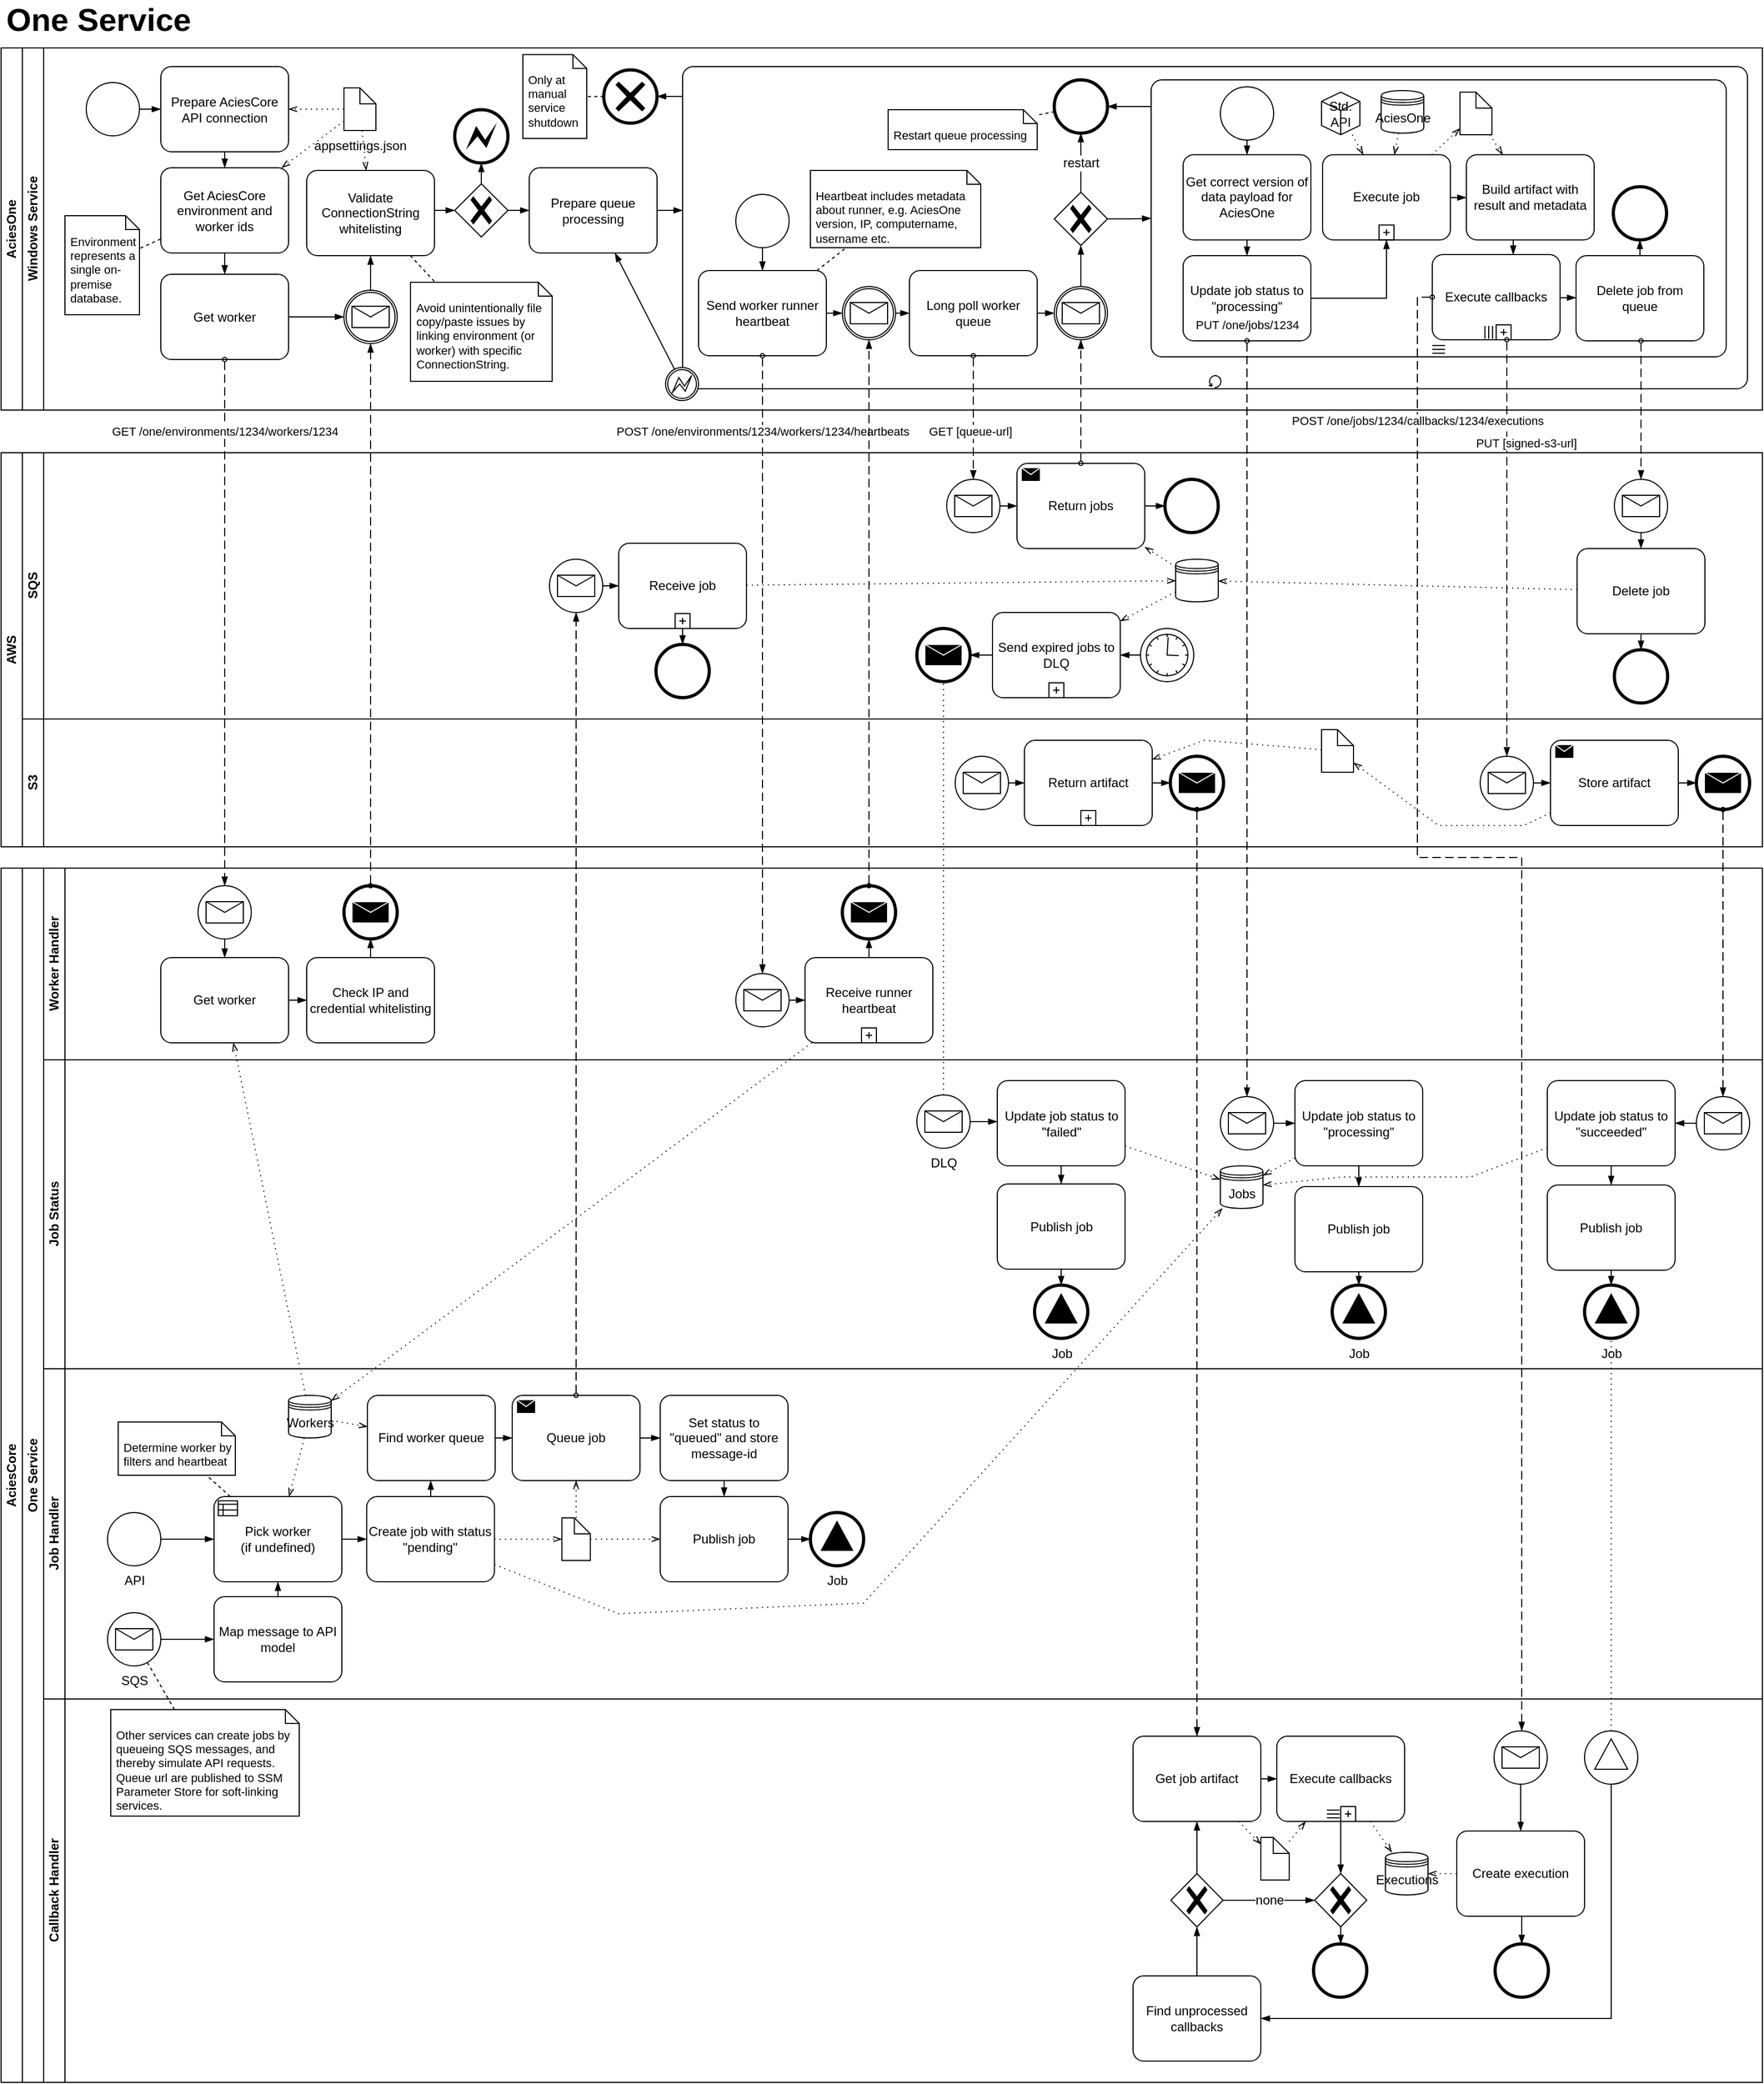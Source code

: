 <mxfile version="21.6.8" type="device">
  <diagram name="Page-1" id="oWHU_vsOAYNoh8Gq2Mzc">
    <mxGraphModel dx="1562" dy="909" grid="1" gridSize="10" guides="1" tooltips="1" connect="1" arrows="1" fold="1" page="1" pageScale="1" pageWidth="1654" pageHeight="1169" math="0" shadow="0">
      <root>
        <mxCell id="0" />
        <mxCell id="1" parent="0" />
        <mxCell id="LkHSKnlsJwccGr_VHpYn-1" value="AciesOne" style="swimlane;html=1;childLayout=stackLayout;resizeParent=1;resizeParentMax=0;horizontal=0;startSize=20;horizontalStack=0;whiteSpace=wrap;" parent="1" vertex="1">
          <mxGeometry y="400" width="1654" height="340" as="geometry" />
        </mxCell>
        <mxCell id="LkHSKnlsJwccGr_VHpYn-3" value="Windows Service" style="swimlane;html=1;startSize=20;horizontal=0;" parent="LkHSKnlsJwccGr_VHpYn-1" vertex="1">
          <mxGeometry x="20" width="1634" height="340" as="geometry" />
        </mxCell>
        <mxCell id="LkHSKnlsJwccGr_VHpYn-13" value="" style="points=[[0.145,0.145,0],[0.5,0,0],[0.855,0.145,0],[1,0.5,0],[0.855,0.855,0],[0.5,1,0],[0.145,0.855,0],[0,0.5,0]];shape=mxgraph.bpmn.event;html=1;verticalLabelPosition=bottom;labelBackgroundColor=#ffffff;verticalAlign=top;align=center;perimeter=ellipsePerimeter;outlineConnect=0;aspect=fixed;outline=standard;symbol=general;" parent="LkHSKnlsJwccGr_VHpYn-3" vertex="1">
          <mxGeometry x="60" y="32.5" width="50" height="50" as="geometry" />
        </mxCell>
        <mxCell id="LkHSKnlsJwccGr_VHpYn-14" value="Prepare AciesCore API connection" style="points=[[0.25,0,0],[0.5,0,0],[0.75,0,0],[1,0.25,0],[1,0.5,0],[1,0.75,0],[0.75,1,0],[0.5,1,0],[0.25,1,0],[0,0.75,0],[0,0.5,0],[0,0.25,0]];shape=mxgraph.bpmn.task;whiteSpace=wrap;rectStyle=rounded;size=10;html=1;container=1;expand=0;collapsible=0;taskMarker=abstract;" parent="LkHSKnlsJwccGr_VHpYn-3" vertex="1">
          <mxGeometry x="130" y="17.5" width="120" height="80" as="geometry" />
        </mxCell>
        <mxCell id="LkHSKnlsJwccGr_VHpYn-15" value="" style="edgeStyle=elbowEdgeStyle;fontSize=12;html=1;endArrow=blockThin;endFill=1;rounded=0;" parent="LkHSKnlsJwccGr_VHpYn-3" source="LkHSKnlsJwccGr_VHpYn-13" target="LkHSKnlsJwccGr_VHpYn-14" edge="1">
          <mxGeometry width="160" relative="1" as="geometry">
            <mxPoint x="100" y="102.5" as="sourcePoint" />
            <mxPoint x="260" y="102.5" as="targetPoint" />
          </mxGeometry>
        </mxCell>
        <mxCell id="LkHSKnlsJwccGr_VHpYn-16" value="Get AciesCore environment and worker ids" style="points=[[0.25,0,0],[0.5,0,0],[0.75,0,0],[1,0.25,0],[1,0.5,0],[1,0.75,0],[0.75,1,0],[0.5,1,0],[0.25,1,0],[0,0.75,0],[0,0.5,0],[0,0.25,0]];shape=mxgraph.bpmn.task;whiteSpace=wrap;rectStyle=rounded;size=10;html=1;container=1;expand=0;collapsible=0;taskMarker=abstract;" parent="LkHSKnlsJwccGr_VHpYn-3" vertex="1">
          <mxGeometry x="130" y="112.5" width="120" height="80" as="geometry" />
        </mxCell>
        <mxCell id="LkHSKnlsJwccGr_VHpYn-17" value="" style="edgeStyle=elbowEdgeStyle;fontSize=12;html=1;endArrow=blockThin;endFill=1;rounded=0;" parent="LkHSKnlsJwccGr_VHpYn-3" source="LkHSKnlsJwccGr_VHpYn-14" target="LkHSKnlsJwccGr_VHpYn-16" edge="1">
          <mxGeometry width="160" relative="1" as="geometry">
            <mxPoint x="100" y="102.5" as="sourcePoint" />
            <mxPoint x="260" y="102.5" as="targetPoint" />
          </mxGeometry>
        </mxCell>
        <mxCell id="LkHSKnlsJwccGr_VHpYn-18" value="appsettings.json" style="shape=mxgraph.bpmn.data;labelPosition=center;verticalLabelPosition=bottom;align=center;verticalAlign=top;size=15;html=1;" parent="LkHSKnlsJwccGr_VHpYn-3" vertex="1">
          <mxGeometry x="302" y="37.5" width="30" height="40" as="geometry" />
        </mxCell>
        <mxCell id="LkHSKnlsJwccGr_VHpYn-19" value="" style="fontSize=12;html=1;endFill=0;startFill=0;endSize=6;startSize=6;dashed=1;dashPattern=1 4;endArrow=openThin;startArrow=none;rounded=0;" parent="LkHSKnlsJwccGr_VHpYn-3" source="LkHSKnlsJwccGr_VHpYn-18" target="LkHSKnlsJwccGr_VHpYn-16" edge="1">
          <mxGeometry width="160" relative="1" as="geometry">
            <mxPoint x="280" y="102.5" as="sourcePoint" />
            <mxPoint x="440" y="102.5" as="targetPoint" />
          </mxGeometry>
        </mxCell>
        <mxCell id="LkHSKnlsJwccGr_VHpYn-20" value="" style="fontSize=12;html=1;endFill=0;startFill=0;endSize=6;startSize=6;dashed=1;dashPattern=1 4;endArrow=openThin;startArrow=none;rounded=0;" parent="LkHSKnlsJwccGr_VHpYn-3" source="LkHSKnlsJwccGr_VHpYn-18" target="LkHSKnlsJwccGr_VHpYn-14" edge="1">
          <mxGeometry width="160" relative="1" as="geometry">
            <mxPoint x="280" y="102.5" as="sourcePoint" />
            <mxPoint x="440" y="102.5" as="targetPoint" />
          </mxGeometry>
        </mxCell>
        <mxCell id="LkHSKnlsJwccGr_VHpYn-21" value="Get worker" style="points=[[0.25,0,0],[0.5,0,0],[0.75,0,0],[1,0.25,0],[1,0.5,0],[1,0.75,0],[0.75,1,0],[0.5,1,0],[0.25,1,0],[0,0.75,0],[0,0.5,0],[0,0.25,0]];shape=mxgraph.bpmn.task;whiteSpace=wrap;rectStyle=rounded;size=10;html=1;container=1;expand=0;collapsible=0;taskMarker=abstract;" parent="LkHSKnlsJwccGr_VHpYn-3" vertex="1">
          <mxGeometry x="130" y="212.5" width="120" height="80" as="geometry" />
        </mxCell>
        <mxCell id="LkHSKnlsJwccGr_VHpYn-22" value="" style="edgeStyle=elbowEdgeStyle;fontSize=12;html=1;endArrow=blockThin;endFill=1;rounded=0;" parent="LkHSKnlsJwccGr_VHpYn-3" source="LkHSKnlsJwccGr_VHpYn-16" target="LkHSKnlsJwccGr_VHpYn-21" edge="1">
          <mxGeometry width="160" relative="1" as="geometry">
            <mxPoint x="100" y="102.5" as="sourcePoint" />
            <mxPoint x="260" y="102.5" as="targetPoint" />
          </mxGeometry>
        </mxCell>
        <mxCell id="LkHSKnlsJwccGr_VHpYn-23" value="" style="points=[[0.145,0.145,0],[0.5,0,0],[0.855,0.145,0],[1,0.5,0],[0.855,0.855,0],[0.5,1,0],[0.145,0.855,0],[0,0.5,0]];shape=mxgraph.bpmn.event;html=1;verticalLabelPosition=bottom;labelBackgroundColor=#ffffff;verticalAlign=top;align=center;perimeter=ellipsePerimeter;outlineConnect=0;aspect=fixed;outline=catching;symbol=message;" parent="LkHSKnlsJwccGr_VHpYn-3" vertex="1">
          <mxGeometry x="302" y="227.5" width="50" height="50" as="geometry" />
        </mxCell>
        <mxCell id="LkHSKnlsJwccGr_VHpYn-24" value="" style="edgeStyle=elbowEdgeStyle;fontSize=12;html=1;endArrow=blockThin;endFill=1;rounded=0;" parent="LkHSKnlsJwccGr_VHpYn-3" source="LkHSKnlsJwccGr_VHpYn-21" target="LkHSKnlsJwccGr_VHpYn-23" edge="1">
          <mxGeometry width="160" relative="1" as="geometry">
            <mxPoint x="80" y="110" as="sourcePoint" />
            <mxPoint x="240" y="110" as="targetPoint" />
          </mxGeometry>
        </mxCell>
        <mxCell id="LkHSKnlsJwccGr_VHpYn-35" value="" style="points=[[0.25,0,0],[0.5,0,0],[0.75,0,0],[1,0.25,0],[1,0.5,0],[1,0.75,0],[0.75,1,0],[0.5,1,0],[0.25,1,0],[0,0.75,0],[0,0.5,0],[0,0.25,0]];shape=mxgraph.bpmn.task;whiteSpace=wrap;rectStyle=rounded;size=10;html=1;container=0;expand=0;collapsible=0;taskMarker=abstract;isLoopStandard=1;verticalAlign=top;" parent="LkHSKnlsJwccGr_VHpYn-3" vertex="1">
          <mxGeometry x="620" y="17.5" width="1000" height="302.5" as="geometry" />
        </mxCell>
        <mxCell id="LkHSKnlsJwccGr_VHpYn-36" value="" style="edgeStyle=elbowEdgeStyle;fontSize=12;html=1;endArrow=blockThin;endFill=1;rounded=0;elbow=vertical;" parent="LkHSKnlsJwccGr_VHpYn-3" source="LkHSKnlsJwccGr_VHpYn-66" target="LkHSKnlsJwccGr_VHpYn-35" edge="1">
          <mxGeometry width="160" relative="1" as="geometry">
            <mxPoint x="210" y="110" as="sourcePoint" />
            <mxPoint x="370" y="110" as="targetPoint" />
          </mxGeometry>
        </mxCell>
        <mxCell id="LkHSKnlsJwccGr_VHpYn-41" value="" style="points=[[0.145,0.145,0],[0.5,0,0],[0.855,0.145,0],[1,0.5,0],[0.855,0.855,0],[0.5,1,0],[0.145,0.855,0],[0,0.5,0]];shape=mxgraph.bpmn.event;html=1;verticalLabelPosition=bottom;labelBackgroundColor=#ffffff;verticalAlign=top;align=center;perimeter=ellipsePerimeter;outlineConnect=0;aspect=fixed;outline=standard;symbol=general;" parent="LkHSKnlsJwccGr_VHpYn-3" vertex="1">
          <mxGeometry x="670" y="137.5" width="50" height="50" as="geometry" />
        </mxCell>
        <mxCell id="LkHSKnlsJwccGr_VHpYn-42" value="Long poll worker queue" style="points=[[0.25,0,0],[0.5,0,0],[0.75,0,0],[1,0.25,0],[1,0.5,0],[1,0.75,0],[0.75,1,0],[0.5,1,0],[0.25,1,0],[0,0.75,0],[0,0.5,0],[0,0.25,0]];shape=mxgraph.bpmn.task;whiteSpace=wrap;rectStyle=rounded;size=10;html=1;container=1;expand=0;collapsible=0;taskMarker=abstract;" parent="LkHSKnlsJwccGr_VHpYn-3" vertex="1">
          <mxGeometry x="833" y="209" width="120" height="80" as="geometry" />
        </mxCell>
        <mxCell id="LkHSKnlsJwccGr_VHpYn-43" value="" style="edgeStyle=elbowEdgeStyle;fontSize=12;html=1;endArrow=blockThin;endFill=1;rounded=0;elbow=vertical;" parent="LkHSKnlsJwccGr_VHpYn-3" source="LkHSKnlsJwccGr_VHpYn-41" edge="1" target="1Qoc7T2AGlupeD4mUbv0-27">
          <mxGeometry width="160" relative="1" as="geometry">
            <mxPoint x="347" y="206" as="sourcePoint" />
            <mxPoint x="747" y="241" as="targetPoint" />
          </mxGeometry>
        </mxCell>
        <mxCell id="LkHSKnlsJwccGr_VHpYn-47" value="" style="points=[[0.145,0.145,0],[0.5,0,0],[0.855,0.145,0],[1,0.5,0],[0.855,0.855,0],[0.5,1,0],[0.145,0.855,0],[0,0.5,0]];shape=mxgraph.bpmn.event;html=1;verticalLabelPosition=bottom;labelBackgroundColor=#ffffff;verticalAlign=top;align=center;perimeter=ellipsePerimeter;outlineConnect=0;aspect=fixed;outline=catching;symbol=message;" parent="LkHSKnlsJwccGr_VHpYn-3" vertex="1">
          <mxGeometry x="969" y="224" width="50" height="50" as="geometry" />
        </mxCell>
        <mxCell id="LkHSKnlsJwccGr_VHpYn-50" value="" style="edgeStyle=elbowEdgeStyle;fontSize=12;html=1;endArrow=blockThin;endFill=1;rounded=0;elbow=vertical;" parent="LkHSKnlsJwccGr_VHpYn-3" target="LkHSKnlsJwccGr_VHpYn-47" edge="1" source="LkHSKnlsJwccGr_VHpYn-42">
          <mxGeometry width="160" relative="1" as="geometry">
            <mxPoint x="867" y="241" as="sourcePoint" />
            <mxPoint x="507" y="206" as="targetPoint" />
          </mxGeometry>
        </mxCell>
        <mxCell id="LkHSKnlsJwccGr_VHpYn-66" value="Prepare queue processing" style="points=[[0.25,0,0],[0.5,0,0],[0.75,0,0],[1,0.25,0],[1,0.5,0],[1,0.75,0],[0.75,1,0],[0.5,1,0],[0.25,1,0],[0,0.75,0],[0,0.5,0],[0,0.25,0]];shape=mxgraph.bpmn.task;whiteSpace=wrap;rectStyle=rounded;size=10;html=1;container=1;expand=0;collapsible=0;taskMarker=abstract;" parent="LkHSKnlsJwccGr_VHpYn-3" vertex="1">
          <mxGeometry x="476" y="112.5" width="120" height="80" as="geometry" />
        </mxCell>
        <mxCell id="LkHSKnlsJwccGr_VHpYn-67" value="" style="edgeStyle=elbowEdgeStyle;fontSize=12;html=1;endArrow=blockThin;endFill=1;rounded=0;elbow=vertical;" parent="LkHSKnlsJwccGr_VHpYn-3" source="1Qoc7T2AGlupeD4mUbv0-13" target="1Qoc7T2AGlupeD4mUbv0-15" edge="1">
          <mxGeometry width="160" relative="1" as="geometry">
            <mxPoint x="366" y="253" as="sourcePoint" />
            <mxPoint x="521" y="253" as="targetPoint" />
          </mxGeometry>
        </mxCell>
        <mxCell id="LkHSKnlsJwccGr_VHpYn-71" value="" style="points=[[0.25,0,0],[0.5,0,0],[0.75,0,0],[1,0.25,0],[1,0.5,0],[1,0.75,0],[0.75,1,0],[0.5,1,0],[0.25,1,0],[0,0.75,0],[0,0.5,0],[0,0.25,0]];shape=mxgraph.bpmn.task;whiteSpace=wrap;rectStyle=rounded;size=10;html=1;container=0;expand=0;collapsible=0;taskMarker=abstract;isLoopMultiSeq=1;verticalAlign=top;" parent="LkHSKnlsJwccGr_VHpYn-3" vertex="1">
          <mxGeometry x="1060" y="30" width="540" height="260" as="geometry" />
        </mxCell>
        <mxCell id="LkHSKnlsJwccGr_VHpYn-72" value="" style="edgeStyle=elbowEdgeStyle;fontSize=12;html=1;endArrow=blockThin;endFill=1;rounded=0;" parent="LkHSKnlsJwccGr_VHpYn-3" source="LkHSKnlsJwccGr_VHpYn-47" target="LkHSKnlsJwccGr_VHpYn-100" edge="1">
          <mxGeometry width="160" relative="1" as="geometry">
            <mxPoint x="347" y="206" as="sourcePoint" />
            <mxPoint x="507" y="206" as="targetPoint" />
          </mxGeometry>
        </mxCell>
        <mxCell id="LkHSKnlsJwccGr_VHpYn-96" value="" style="points=[[0.145,0.145,0],[0.5,0,0],[0.855,0.145,0],[1,0.5,0],[0.855,0.855,0],[0.5,1,0],[0.145,0.855,0],[0,0.5,0]];shape=mxgraph.bpmn.event;html=1;verticalLabelPosition=bottom;labelBackgroundColor=#ffffff;verticalAlign=top;align=center;perimeter=ellipsePerimeter;outlineConnect=0;aspect=fixed;outline=end;symbol=terminate2;" parent="LkHSKnlsJwccGr_VHpYn-3" vertex="1">
          <mxGeometry x="969" y="30" width="50" height="50" as="geometry" />
        </mxCell>
        <mxCell id="LkHSKnlsJwccGr_VHpYn-97" value="" style="edgeStyle=elbowEdgeStyle;fontSize=12;html=1;endArrow=blockThin;endFill=1;rounded=0;elbow=vertical;" parent="LkHSKnlsJwccGr_VHpYn-3" source="LkHSKnlsJwccGr_VHpYn-71" target="LkHSKnlsJwccGr_VHpYn-96" edge="1">
          <mxGeometry width="160" relative="1" as="geometry">
            <mxPoint x="347" y="206" as="sourcePoint" />
            <mxPoint x="507" y="206" as="targetPoint" />
          </mxGeometry>
        </mxCell>
        <mxCell id="LkHSKnlsJwccGr_VHpYn-98" value="" style="points=[[0.145,0.145,0],[0.5,0,0],[0.855,0.145,0],[1,0.5,0],[0.855,0.855,0],[0.5,1,0],[0.145,0.855,0],[0,0.5,0]];shape=mxgraph.bpmn.event;html=1;verticalLabelPosition=bottom;labelBackgroundColor=#ffffff;verticalAlign=top;align=center;perimeter=ellipsePerimeter;outlineConnect=0;aspect=fixed;outline=boundInt;symbol=error;" parent="LkHSKnlsJwccGr_VHpYn-3" vertex="1">
          <mxGeometry x="604" y="300" width="31" height="31" as="geometry" />
        </mxCell>
        <mxCell id="LkHSKnlsJwccGr_VHpYn-99" value="" style="fontSize=12;html=1;endArrow=blockThin;endFill=1;rounded=0;elbow=vertical;" parent="LkHSKnlsJwccGr_VHpYn-3" source="LkHSKnlsJwccGr_VHpYn-98" target="LkHSKnlsJwccGr_VHpYn-66" edge="1">
          <mxGeometry width="160" relative="1" as="geometry">
            <mxPoint x="510" y="253" as="sourcePoint" />
            <mxPoint x="665" y="253" as="targetPoint" />
          </mxGeometry>
        </mxCell>
        <mxCell id="LkHSKnlsJwccGr_VHpYn-100" value="" style="points=[[0.25,0.25,0],[0.5,0,0],[0.75,0.25,0],[1,0.5,0],[0.75,0.75,0],[0.5,1,0],[0.25,0.75,0],[0,0.5,0]];shape=mxgraph.bpmn.gateway2;html=1;verticalLabelPosition=bottom;labelBackgroundColor=#ffffff;verticalAlign=top;align=center;perimeter=rhombusPerimeter;outlineConnect=0;outline=none;symbol=none;gwType=exclusive;" parent="LkHSKnlsJwccGr_VHpYn-3" vertex="1">
          <mxGeometry x="969" y="135.5" width="50" height="50" as="geometry" />
        </mxCell>
        <mxCell id="LkHSKnlsJwccGr_VHpYn-101" value="" style="edgeStyle=elbowEdgeStyle;fontSize=12;html=1;endArrow=blockThin;endFill=1;rounded=0;" parent="LkHSKnlsJwccGr_VHpYn-3" source="LkHSKnlsJwccGr_VHpYn-100" target="LkHSKnlsJwccGr_VHpYn-71" edge="1">
          <mxGeometry width="160" relative="1" as="geometry">
            <mxPoint x="347" y="206" as="sourcePoint" />
            <mxPoint x="507" y="206" as="targetPoint" />
          </mxGeometry>
        </mxCell>
        <mxCell id="LkHSKnlsJwccGr_VHpYn-102" value="restart" style="edgeStyle=elbowEdgeStyle;fontSize=12;html=1;endArrow=blockThin;endFill=1;rounded=0;elbow=vertical;" parent="LkHSKnlsJwccGr_VHpYn-3" source="LkHSKnlsJwccGr_VHpYn-100" target="LkHSKnlsJwccGr_VHpYn-96" edge="1">
          <mxGeometry width="160" relative="1" as="geometry">
            <mxPoint x="347" y="206" as="sourcePoint" />
            <mxPoint x="507" y="206" as="targetPoint" />
          </mxGeometry>
        </mxCell>
        <mxCell id="1Qoc7T2AGlupeD4mUbv0-13" value="Validate ConnectionString whitelisting" style="points=[[0.25,0,0],[0.5,0,0],[0.75,0,0],[1,0.25,0],[1,0.5,0],[1,0.75,0],[0.75,1,0],[0.5,1,0],[0.25,1,0],[0,0.75,0],[0,0.5,0],[0,0.25,0]];shape=mxgraph.bpmn.task;whiteSpace=wrap;rectStyle=rounded;size=10;html=1;container=1;expand=0;collapsible=0;taskMarker=abstract;" vertex="1" parent="LkHSKnlsJwccGr_VHpYn-3">
          <mxGeometry x="267" y="115" width="120" height="80" as="geometry" />
        </mxCell>
        <mxCell id="1Qoc7T2AGlupeD4mUbv0-14" value="" style="edgeStyle=elbowEdgeStyle;fontSize=12;html=1;endArrow=blockThin;endFill=1;rounded=0;elbow=vertical;" edge="1" parent="LkHSKnlsJwccGr_VHpYn-3" source="LkHSKnlsJwccGr_VHpYn-23" target="1Qoc7T2AGlupeD4mUbv0-13">
          <mxGeometry width="160" relative="1" as="geometry">
            <mxPoint x="337" y="278" as="sourcePoint" />
            <mxPoint x="337" y="148" as="targetPoint" />
          </mxGeometry>
        </mxCell>
        <mxCell id="1Qoc7T2AGlupeD4mUbv0-15" value="" style="points=[[0.25,0.25,0],[0.5,0,0],[0.75,0.25,0],[1,0.5,0],[0.75,0.75,0],[0.5,1,0],[0.25,0.75,0],[0,0.5,0]];shape=mxgraph.bpmn.gateway2;html=1;verticalLabelPosition=bottom;labelBackgroundColor=#ffffff;verticalAlign=top;align=center;perimeter=rhombusPerimeter;outlineConnect=0;outline=none;symbol=none;gwType=exclusive;" vertex="1" parent="LkHSKnlsJwccGr_VHpYn-3">
          <mxGeometry x="406" y="127.5" width="50" height="50" as="geometry" />
        </mxCell>
        <mxCell id="1Qoc7T2AGlupeD4mUbv0-16" value="" style="edgeStyle=elbowEdgeStyle;fontSize=12;html=1;endArrow=blockThin;endFill=1;rounded=0;elbow=vertical;" edge="1" parent="LkHSKnlsJwccGr_VHpYn-3" source="1Qoc7T2AGlupeD4mUbv0-15" target="LkHSKnlsJwccGr_VHpYn-66">
          <mxGeometry width="160" relative="1" as="geometry">
            <mxPoint x="366" y="253" as="sourcePoint" />
            <mxPoint x="521" y="253" as="targetPoint" />
          </mxGeometry>
        </mxCell>
        <mxCell id="1Qoc7T2AGlupeD4mUbv0-17" value="" style="fontSize=12;html=1;endFill=0;startFill=0;endSize=6;startSize=6;dashed=1;dashPattern=1 4;endArrow=openThin;startArrow=none;rounded=0;" edge="1" parent="LkHSKnlsJwccGr_VHpYn-3" source="LkHSKnlsJwccGr_VHpYn-18" target="1Qoc7T2AGlupeD4mUbv0-13">
          <mxGeometry width="160" relative="1" as="geometry">
            <mxPoint x="266" y="102.5" as="sourcePoint" />
            <mxPoint x="426" y="102.5" as="targetPoint" />
          </mxGeometry>
        </mxCell>
        <mxCell id="1Qoc7T2AGlupeD4mUbv0-27" value="Send worker runner heartbeat" style="points=[[0.25,0,0],[0.5,0,0],[0.75,0,0],[1,0.25,0],[1,0.5,0],[1,0.75,0],[0.75,1,0],[0.5,1,0],[0.25,1,0],[0,0.75,0],[0,0.5,0],[0,0.25,0]];shape=mxgraph.bpmn.task;whiteSpace=wrap;rectStyle=rounded;size=10;html=1;container=1;expand=0;collapsible=0;taskMarker=abstract;" vertex="1" parent="LkHSKnlsJwccGr_VHpYn-3">
          <mxGeometry x="635" y="209" width="120" height="80" as="geometry" />
        </mxCell>
        <mxCell id="1Qoc7T2AGlupeD4mUbv0-28" value="" style="edgeStyle=elbowEdgeStyle;fontSize=12;html=1;endArrow=blockThin;endFill=1;rounded=0;elbow=vertical;" edge="1" parent="LkHSKnlsJwccGr_VHpYn-3" source="1Qoc7T2AGlupeD4mUbv0-40" target="LkHSKnlsJwccGr_VHpYn-42">
          <mxGeometry width="160" relative="1" as="geometry">
            <mxPoint x="867" y="241" as="sourcePoint" />
            <mxPoint x="507" y="206" as="targetPoint" />
          </mxGeometry>
        </mxCell>
        <mxCell id="1Qoc7T2AGlupeD4mUbv0-18" value="" style="points=[[0.145,0.145,0],[0.5,0,0],[0.855,0.145,0],[1,0.5,0],[0.855,0.855,0],[0.5,1,0],[0.145,0.855,0],[0,0.5,0]];shape=mxgraph.bpmn.event;html=1;verticalLabelPosition=bottom;labelBackgroundColor=#ffffff;verticalAlign=top;align=center;perimeter=ellipsePerimeter;outlineConnect=0;aspect=fixed;outline=end;symbol=error;" vertex="1" parent="LkHSKnlsJwccGr_VHpYn-3">
          <mxGeometry x="406" y="58" width="50" height="50" as="geometry" />
        </mxCell>
        <mxCell id="1Qoc7T2AGlupeD4mUbv0-19" value="" style="edgeStyle=elbowEdgeStyle;fontSize=12;html=1;endArrow=blockThin;endFill=1;rounded=0;elbow=vertical;" edge="1" parent="LkHSKnlsJwccGr_VHpYn-3" source="1Qoc7T2AGlupeD4mUbv0-15" target="1Qoc7T2AGlupeD4mUbv0-18">
          <mxGeometry width="160" relative="1" as="geometry">
            <mxPoint x="366" y="253" as="sourcePoint" />
            <mxPoint x="521" y="253" as="targetPoint" />
          </mxGeometry>
        </mxCell>
        <mxCell id="1Qoc7T2AGlupeD4mUbv0-38" value="" style="shape=mxgraph.bpmn.event;html=1;verticalLabelPosition=bottom;labelBackgroundColor=#ffffff;verticalAlign=top;align=center;outlineConnect=0;aspect=fixed;outline=end;symbol=cancel;points=[[0.145,0.145,0],[0.5,0,0],[0.855,0.145,0],[1,0.5,0],[0.855,0.855,0],[0.5,1,0],[0.145,0.855,0],[0,0.5,0]];perimeter=ellipsePerimeter;" vertex="1" parent="LkHSKnlsJwccGr_VHpYn-3">
          <mxGeometry x="546" y="20.63" width="50" height="50" as="geometry" />
        </mxCell>
        <mxCell id="1Qoc7T2AGlupeD4mUbv0-39" value="" style="edgeStyle=elbowEdgeStyle;fontSize=12;html=1;endArrow=blockThin;endFill=1;rounded=0;elbow=vertical;" edge="1" parent="LkHSKnlsJwccGr_VHpYn-3" source="LkHSKnlsJwccGr_VHpYn-35" target="1Qoc7T2AGlupeD4mUbv0-38">
          <mxGeometry width="160" relative="1" as="geometry">
            <mxPoint x="1220" y="133" as="sourcePoint" />
            <mxPoint x="507" y="208" as="targetPoint" />
          </mxGeometry>
        </mxCell>
        <mxCell id="1Qoc7T2AGlupeD4mUbv0-40" value="" style="points=[[0.145,0.145,0],[0.5,0,0],[0.855,0.145,0],[1,0.5,0],[0.855,0.855,0],[0.5,1,0],[0.145,0.855,0],[0,0.5,0]];shape=mxgraph.bpmn.event;html=1;verticalLabelPosition=bottom;labelBackgroundColor=#ffffff;verticalAlign=top;align=center;perimeter=ellipsePerimeter;outlineConnect=0;aspect=fixed;outline=catching;symbol=message;" vertex="1" parent="LkHSKnlsJwccGr_VHpYn-3">
          <mxGeometry x="770" y="224" width="50" height="50" as="geometry" />
        </mxCell>
        <mxCell id="1Qoc7T2AGlupeD4mUbv0-41" value="" style="edgeStyle=elbowEdgeStyle;fontSize=12;html=1;endArrow=blockThin;endFill=1;rounded=0;elbow=vertical;" edge="1" parent="LkHSKnlsJwccGr_VHpYn-3" source="1Qoc7T2AGlupeD4mUbv0-27" target="1Qoc7T2AGlupeD4mUbv0-40">
          <mxGeometry width="160" relative="1" as="geometry">
            <mxPoint x="775" y="250" as="sourcePoint" />
            <mxPoint x="872" y="250" as="targetPoint" />
          </mxGeometry>
        </mxCell>
        <mxCell id="1Qoc7T2AGlupeD4mUbv0-45" value="Heartbeat includes metadata about runner, e.g. AciesOne version, IP, computername, username etc." style="shape=note2;boundedLbl=1;whiteSpace=wrap;size=13;verticalAlign=top;align=left;spacing=0;html=1;spacingLeft=5;fontSize=11;" vertex="1" parent="LkHSKnlsJwccGr_VHpYn-3">
          <mxGeometry x="740" y="115" width="160" height="72.5" as="geometry" />
        </mxCell>
        <mxCell id="1Qoc7T2AGlupeD4mUbv0-46" value="" style="endArrow=none;dashed=1;html=1;rounded=0;" edge="1" parent="LkHSKnlsJwccGr_VHpYn-3" target="1Qoc7T2AGlupeD4mUbv0-45" source="1Qoc7T2AGlupeD4mUbv0-27">
          <mxGeometry width="50" height="50" relative="1" as="geometry">
            <mxPoint x="775" y="32.5" as="sourcePoint" />
            <mxPoint x="1035" y="-97.5" as="targetPoint" />
          </mxGeometry>
        </mxCell>
        <mxCell id="LkHSKnlsJwccGr_VHpYn-117" value="Execute callbacks" style="points=[[0.25,0,0],[0.5,0,0],[0.75,0,0],[1,0.25,0],[1,0.5,0],[1,0.75,0],[0.75,1,0],[0.5,1,0],[0.25,1,0],[0,0.75,0],[0,0.5,0],[0,0.25,0]];shape=mxgraph.bpmn.task;whiteSpace=wrap;rectStyle=rounded;size=10;html=1;container=1;expand=0;collapsible=0;taskMarker=abstract;isLoopSub=1;isLoopMultiParallel=1;" parent="LkHSKnlsJwccGr_VHpYn-3" vertex="1">
          <mxGeometry x="1324" y="194" width="120" height="80" as="geometry" />
        </mxCell>
        <mxCell id="LkHSKnlsJwccGr_VHpYn-243" value="Delete job from queue" style="points=[[0.25,0,0],[0.5,0,0],[0.75,0,0],[1,0.25,0],[1,0.5,0],[1,0.75,0],[0.75,1,0],[0.5,1,0],[0.25,1,0],[0,0.75,0],[0,0.5,0],[0,0.25,0]];shape=mxgraph.bpmn.task;whiteSpace=wrap;rectStyle=rounded;size=10;html=1;container=1;expand=0;collapsible=0;taskMarker=abstract;" parent="LkHSKnlsJwccGr_VHpYn-3" vertex="1">
          <mxGeometry x="1459" y="195" width="120" height="80" as="geometry" />
        </mxCell>
        <mxCell id="LkHSKnlsJwccGr_VHpYn-89" value="" style="edgeStyle=elbowEdgeStyle;fontSize=12;html=1;endArrow=blockThin;endFill=1;rounded=0;elbow=vertical;" parent="LkHSKnlsJwccGr_VHpYn-3" source="LkHSKnlsJwccGr_VHpYn-117" target="LkHSKnlsJwccGr_VHpYn-243" edge="1">
          <mxGeometry width="160" relative="1" as="geometry">
            <mxPoint x="1305" y="-110.5" as="sourcePoint" />
            <mxPoint x="1321" y="-110.5" as="targetPoint" />
          </mxGeometry>
        </mxCell>
        <mxCell id="LkHSKnlsJwccGr_VHpYn-90" value="" style="points=[[0.145,0.145,0],[0.5,0,0],[0.855,0.145,0],[1,0.5,0],[0.855,0.855,0],[0.5,1,0],[0.145,0.855,0],[0,0.5,0]];shape=mxgraph.bpmn.event;html=1;verticalLabelPosition=bottom;labelBackgroundColor=#ffffff;verticalAlign=top;align=center;perimeter=ellipsePerimeter;outlineConnect=0;aspect=fixed;outline=end;symbol=terminate2;" parent="LkHSKnlsJwccGr_VHpYn-3" vertex="1">
          <mxGeometry x="1494" y="130.25" width="50" height="50" as="geometry" />
        </mxCell>
        <mxCell id="LkHSKnlsJwccGr_VHpYn-91" value="" style="edgeStyle=elbowEdgeStyle;fontSize=12;html=1;endArrow=blockThin;endFill=1;rounded=0;" parent="LkHSKnlsJwccGr_VHpYn-3" source="LkHSKnlsJwccGr_VHpYn-243" target="LkHSKnlsJwccGr_VHpYn-90" edge="1">
          <mxGeometry width="160" relative="1" as="geometry">
            <mxPoint x="1371" y="-110.5" as="sourcePoint" />
            <mxPoint x="658" y="-35.5" as="targetPoint" />
          </mxGeometry>
        </mxCell>
        <mxCell id="1Qoc7T2AGlupeD4mUbv0-33" value="Build artifact with result and metadata" style="points=[[0.25,0,0],[0.5,0,0],[0.75,0,0],[1,0.25,0],[1,0.5,0],[1,0.75,0],[0.75,1,0],[0.5,1,0],[0.25,1,0],[0,0.75,0],[0,0.5,0],[0,0.25,0]];shape=mxgraph.bpmn.task;whiteSpace=wrap;rectStyle=rounded;size=10;html=1;container=1;expand=0;collapsible=0;taskMarker=abstract;" vertex="1" parent="LkHSKnlsJwccGr_VHpYn-3">
          <mxGeometry x="1356" y="100.25" width="120" height="80" as="geometry" />
        </mxCell>
        <mxCell id="LkHSKnlsJwccGr_VHpYn-79" value="" style="edgeStyle=elbowEdgeStyle;fontSize=12;html=1;endArrow=blockThin;endFill=1;rounded=0;" parent="LkHSKnlsJwccGr_VHpYn-3" source="1Qoc7T2AGlupeD4mUbv0-33" target="LkHSKnlsJwccGr_VHpYn-117" edge="1">
          <mxGeometry width="160" relative="1" as="geometry">
            <mxPoint x="498" y="-35.5" as="sourcePoint" />
            <mxPoint x="1185" y="-110.5" as="targetPoint" />
          </mxGeometry>
        </mxCell>
        <mxCell id="LkHSKnlsJwccGr_VHpYn-74" value="Execute job" style="points=[[0.25,0,0],[0.5,0,0],[0.75,0,0],[1,0.25,0],[1,0.5,0],[1,0.75,0],[0.75,1,0],[0.5,1,0],[0.25,1,0],[0,0.75,0],[0,0.5,0],[0,0.25,0]];shape=mxgraph.bpmn.task;whiteSpace=wrap;rectStyle=rounded;size=10;html=1;container=1;expand=0;collapsible=0;taskMarker=abstract;isLoopSub=1;" parent="LkHSKnlsJwccGr_VHpYn-3" vertex="1">
          <mxGeometry x="1221" y="100.25" width="120" height="80" as="geometry" />
        </mxCell>
        <mxCell id="1Qoc7T2AGlupeD4mUbv0-34" value="" style="edgeStyle=elbowEdgeStyle;fontSize=12;html=1;endArrow=blockThin;endFill=1;rounded=0;elbow=vertical;" edge="1" parent="LkHSKnlsJwccGr_VHpYn-3" source="LkHSKnlsJwccGr_VHpYn-74" target="1Qoc7T2AGlupeD4mUbv0-33">
          <mxGeometry width="160" relative="1" as="geometry">
            <mxPoint x="1190" y="-60.5" as="sourcePoint" />
            <mxPoint x="1365" y="-60.5" as="targetPoint" />
          </mxGeometry>
        </mxCell>
        <mxCell id="LkHSKnlsJwccGr_VHpYn-75" value="Update job status to &quot;processing&quot;" style="points=[[0.25,0,0],[0.5,0,0],[0.75,0,0],[1,0.25,0],[1,0.5,0],[1,0.75,0],[0.75,1,0],[0.5,1,0],[0.25,1,0],[0,0.75,0],[0,0.5,0],[0,0.25,0]];shape=mxgraph.bpmn.task;whiteSpace=wrap;rectStyle=rounded;size=10;html=1;container=1;expand=0;collapsible=0;taskMarker=abstract;" parent="LkHSKnlsJwccGr_VHpYn-3" vertex="1">
          <mxGeometry x="1090" y="195" width="120" height="80" as="geometry" />
        </mxCell>
        <mxCell id="1Qoc7T2AGlupeD4mUbv0-55" value="Restart queue processing" style="shape=note2;boundedLbl=1;whiteSpace=wrap;size=13;verticalAlign=top;align=left;spacing=0;html=1;spacingLeft=5;fontSize=11;" vertex="1" parent="LkHSKnlsJwccGr_VHpYn-3">
          <mxGeometry x="813" y="58" width="140" height="37.5" as="geometry" />
        </mxCell>
        <mxCell id="1Qoc7T2AGlupeD4mUbv0-56" value="" style="endArrow=none;dashed=1;html=1;rounded=0;" edge="1" parent="LkHSKnlsJwccGr_VHpYn-3" target="1Qoc7T2AGlupeD4mUbv0-55" source="LkHSKnlsJwccGr_VHpYn-96">
          <mxGeometry width="50" height="50" relative="1" as="geometry">
            <mxPoint x="756" y="189" as="sourcePoint" />
            <mxPoint x="1045" y="-87.5" as="targetPoint" />
          </mxGeometry>
        </mxCell>
        <mxCell id="1Qoc7T2AGlupeD4mUbv0-70" value="Environment represents a single on-premise database." style="shape=note2;boundedLbl=1;whiteSpace=wrap;size=13;verticalAlign=top;align=left;spacing=0;html=1;spacingLeft=5;fontSize=11;" vertex="1" parent="LkHSKnlsJwccGr_VHpYn-3">
          <mxGeometry x="40" y="157.5" width="70" height="93" as="geometry" />
        </mxCell>
        <mxCell id="1Qoc7T2AGlupeD4mUbv0-71" value="" style="endArrow=none;dashed=1;html=1;rounded=0;" edge="1" parent="LkHSKnlsJwccGr_VHpYn-3" target="1Qoc7T2AGlupeD4mUbv0-70" source="LkHSKnlsJwccGr_VHpYn-16">
          <mxGeometry width="50" height="50" relative="1" as="geometry">
            <mxPoint x="190" y="209.5" as="sourcePoint" />
            <mxPoint x="259" y="68" as="targetPoint" />
          </mxGeometry>
        </mxCell>
        <mxCell id="1Qoc7T2AGlupeD4mUbv0-72" value="Avoid&amp;nbsp;unintentionally file copy/paste issues by linking environment (or worker) with specific ConnectionString." style="shape=note2;boundedLbl=1;whiteSpace=wrap;size=13;verticalAlign=top;align=left;spacing=0;html=1;spacingLeft=5;fontSize=11;" vertex="1" parent="LkHSKnlsJwccGr_VHpYn-3">
          <mxGeometry x="364.5" y="220" width="133" height="93" as="geometry" />
        </mxCell>
        <mxCell id="1Qoc7T2AGlupeD4mUbv0-73" value="" style="endArrow=none;dashed=1;html=1;rounded=0;" edge="1" parent="LkHSKnlsJwccGr_VHpYn-3" target="1Qoc7T2AGlupeD4mUbv0-72" source="1Qoc7T2AGlupeD4mUbv0-13">
          <mxGeometry width="50" height="50" relative="1" as="geometry">
            <mxPoint x="510" y="227.5" as="sourcePoint" />
            <mxPoint x="639" y="116.5" as="targetPoint" />
          </mxGeometry>
        </mxCell>
        <mxCell id="1Qoc7T2AGlupeD4mUbv0-74" value="Get correct version of data payload for AciesOne" style="points=[[0.25,0,0],[0.5,0,0],[0.75,0,0],[1,0.25,0],[1,0.5,0],[1,0.75,0],[0.75,1,0],[0.5,1,0],[0.25,1,0],[0,0.75,0],[0,0.5,0],[0,0.25,0]];shape=mxgraph.bpmn.task;whiteSpace=wrap;rectStyle=rounded;size=10;html=1;container=1;expand=0;collapsible=0;taskMarker=abstract;" vertex="1" parent="LkHSKnlsJwccGr_VHpYn-3">
          <mxGeometry x="1090" y="100.25" width="120" height="80" as="geometry" />
        </mxCell>
        <mxCell id="LkHSKnlsJwccGr_VHpYn-77" value="" style="edgeStyle=orthogonalEdgeStyle;fontSize=12;html=1;endArrow=blockThin;endFill=1;rounded=0;elbow=vertical;" parent="LkHSKnlsJwccGr_VHpYn-3" source="LkHSKnlsJwccGr_VHpYn-75" target="LkHSKnlsJwccGr_VHpYn-74" edge="1">
          <mxGeometry width="160" relative="1" as="geometry">
            <mxPoint x="498" y="-35.5" as="sourcePoint" />
            <mxPoint x="658" y="-35.5" as="targetPoint" />
          </mxGeometry>
        </mxCell>
        <mxCell id="1Qoc7T2AGlupeD4mUbv0-75" value="" style="edgeStyle=elbowEdgeStyle;fontSize=12;html=1;endArrow=blockThin;endFill=1;rounded=0;" edge="1" parent="LkHSKnlsJwccGr_VHpYn-3" source="1Qoc7T2AGlupeD4mUbv0-74" target="LkHSKnlsJwccGr_VHpYn-75">
          <mxGeometry width="160" relative="1" as="geometry">
            <mxPoint x="498" y="-35.5" as="sourcePoint" />
            <mxPoint x="658" y="-35.5" as="targetPoint" />
          </mxGeometry>
        </mxCell>
        <mxCell id="LkHSKnlsJwccGr_VHpYn-107" value="AciesOne" style="shape=datastore;html=1;labelPosition=center;verticalLabelPosition=middle;align=center;verticalAlign=middle;" parent="LkHSKnlsJwccGr_VHpYn-3" vertex="1">
          <mxGeometry x="1276" y="40" width="40" height="40" as="geometry" />
        </mxCell>
        <mxCell id="LkHSKnlsJwccGr_VHpYn-108" value="" style="fontSize=12;html=1;endFill=0;startFill=0;endSize=6;startSize=6;dashed=1;dashPattern=1 4;endArrow=openThin;startArrow=none;rounded=0;" parent="LkHSKnlsJwccGr_VHpYn-3" source="LkHSKnlsJwccGr_VHpYn-107" target="LkHSKnlsJwccGr_VHpYn-74" edge="1">
          <mxGeometry width="160" relative="1" as="geometry">
            <mxPoint x="1068.101" y="-159.5" as="sourcePoint" />
            <mxPoint x="1215" y="-95" as="targetPoint" />
          </mxGeometry>
        </mxCell>
        <mxCell id="LkHSKnlsJwccGr_VHpYn-73" value="" style="points=[[0.145,0.145,0],[0.5,0,0],[0.855,0.145,0],[1,0.5,0],[0.855,0.855,0],[0.5,1,0],[0.145,0.855,0],[0,0.5,0]];shape=mxgraph.bpmn.event;html=1;verticalLabelPosition=bottom;labelBackgroundColor=#ffffff;verticalAlign=top;align=center;perimeter=ellipsePerimeter;outlineConnect=0;aspect=fixed;outline=standard;symbol=general;" parent="LkHSKnlsJwccGr_VHpYn-3" vertex="1">
          <mxGeometry x="1125" y="36.5" width="50" height="50" as="geometry" />
        </mxCell>
        <mxCell id="LkHSKnlsJwccGr_VHpYn-76" value="" style="edgeStyle=elbowEdgeStyle;fontSize=12;html=1;endArrow=blockThin;endFill=1;rounded=0;" parent="LkHSKnlsJwccGr_VHpYn-3" source="LkHSKnlsJwccGr_VHpYn-73" target="1Qoc7T2AGlupeD4mUbv0-74" edge="1">
          <mxGeometry width="160" relative="1" as="geometry">
            <mxPoint x="498" y="-35.5" as="sourcePoint" />
            <mxPoint x="658" y="-35.5" as="targetPoint" />
          </mxGeometry>
        </mxCell>
        <mxCell id="1Qoc7T2AGlupeD4mUbv0-93" value="Only at manual service shutdown" style="shape=note2;boundedLbl=1;whiteSpace=wrap;size=13;verticalAlign=top;align=left;spacing=0;html=1;spacingLeft=5;fontSize=11;" vertex="1" parent="LkHSKnlsJwccGr_VHpYn-3">
          <mxGeometry x="470" y="6.25" width="60" height="78.75" as="geometry" />
        </mxCell>
        <mxCell id="1Qoc7T2AGlupeD4mUbv0-94" value="" style="endArrow=none;dashed=1;html=1;rounded=0;" edge="1" parent="LkHSKnlsJwccGr_VHpYn-3" target="1Qoc7T2AGlupeD4mUbv0-93" source="1Qoc7T2AGlupeD4mUbv0-38">
          <mxGeometry width="50" height="50" relative="1" as="geometry">
            <mxPoint x="442" y="24.75" as="sourcePoint" />
            <mxPoint x="571" y="-86.25" as="targetPoint" />
          </mxGeometry>
        </mxCell>
        <mxCell id="1Qoc7T2AGlupeD4mUbv0-95" value="" style="shape=mxgraph.bpmn.data;labelPosition=center;verticalLabelPosition=bottom;align=center;verticalAlign=top;size=15;html=1;" vertex="1" parent="LkHSKnlsJwccGr_VHpYn-3">
          <mxGeometry x="1350" y="41.5" width="30" height="40" as="geometry" />
        </mxCell>
        <mxCell id="1Qoc7T2AGlupeD4mUbv0-96" value="" style="fontSize=12;html=1;endFill=0;startFill=0;endSize=6;startSize=6;dashed=1;dashPattern=1 4;endArrow=openThin;startArrow=none;rounded=0;" edge="1" parent="LkHSKnlsJwccGr_VHpYn-3" source="1Qoc7T2AGlupeD4mUbv0-95" target="1Qoc7T2AGlupeD4mUbv0-33">
          <mxGeometry width="160" relative="1" as="geometry">
            <mxPoint x="1219" y="-38.5" as="sourcePoint" />
            <mxPoint x="1030" y="-103" as="targetPoint" />
          </mxGeometry>
        </mxCell>
        <mxCell id="1Qoc7T2AGlupeD4mUbv0-97" value="" style="fontSize=12;html=1;endFill=0;startFill=0;endSize=6;startSize=6;dashed=1;dashPattern=1 4;endArrow=openThin;startArrow=none;rounded=0;" edge="1" parent="LkHSKnlsJwccGr_VHpYn-3" target="1Qoc7T2AGlupeD4mUbv0-95" source="LkHSKnlsJwccGr_VHpYn-74">
          <mxGeometry width="160" relative="1" as="geometry">
            <mxPoint x="1386" y="-59" as="sourcePoint" />
            <mxPoint x="1219" y="-38.5" as="targetPoint" />
          </mxGeometry>
        </mxCell>
        <mxCell id="1Qoc7T2AGlupeD4mUbv0-105" value="Std. API" style="html=1;whiteSpace=wrap;shape=isoCube2;backgroundOutline=1;isoAngle=15;aspect=fixed;" vertex="1" parent="LkHSKnlsJwccGr_VHpYn-3">
          <mxGeometry x="1220" y="41.5" width="36" height="40" as="geometry" />
        </mxCell>
        <mxCell id="1Qoc7T2AGlupeD4mUbv0-106" value="" style="fontSize=12;html=1;endFill=0;startFill=0;endSize=6;startSize=6;dashed=1;dashPattern=1 4;endArrow=openThin;startArrow=none;rounded=0;" edge="1" parent="LkHSKnlsJwccGr_VHpYn-3" source="1Qoc7T2AGlupeD4mUbv0-105" target="LkHSKnlsJwccGr_VHpYn-74">
          <mxGeometry width="160" relative="1" as="geometry">
            <mxPoint x="1068.101" y="-159.5" as="sourcePoint" />
            <mxPoint x="1215" y="-95" as="targetPoint" />
          </mxGeometry>
        </mxCell>
        <mxCell id="LkHSKnlsJwccGr_VHpYn-9" value="AciesCore" style="swimlane;html=1;childLayout=stackLayout;resizeParent=1;resizeParentMax=0;horizontal=0;startSize=20;horizontalStack=0;whiteSpace=wrap;" parent="1" vertex="1">
          <mxGeometry y="1170" width="1654" height="1140" as="geometry" />
        </mxCell>
        <mxCell id="LkHSKnlsJwccGr_VHpYn-5" value="One Service" style="swimlane;html=1;childLayout=stackLayout;resizeParent=1;resizeParentMax=0;horizontal=0;startSize=20;horizontalStack=0;whiteSpace=wrap;" parent="LkHSKnlsJwccGr_VHpYn-9" vertex="1">
          <mxGeometry x="20" width="1634" height="1140" as="geometry" />
        </mxCell>
        <mxCell id="LkHSKnlsJwccGr_VHpYn-6" value="Worker Handler" style="swimlane;html=1;startSize=20;horizontal=0;" parent="LkHSKnlsJwccGr_VHpYn-5" vertex="1">
          <mxGeometry x="20" width="1614" height="180" as="geometry" />
        </mxCell>
        <mxCell id="LkHSKnlsJwccGr_VHpYn-26" value="" style="points=[[0.145,0.145,0],[0.5,0,0],[0.855,0.145,0],[1,0.5,0],[0.855,0.855,0],[0.5,1,0],[0.145,0.855,0],[0,0.5,0]];shape=mxgraph.bpmn.event;html=1;verticalLabelPosition=bottom;labelBackgroundColor=#ffffff;verticalAlign=top;align=center;perimeter=ellipsePerimeter;outlineConnect=0;aspect=fixed;outline=standard;symbol=message;" parent="LkHSKnlsJwccGr_VHpYn-6" vertex="1">
          <mxGeometry x="145" y="16.5" width="50" height="50" as="geometry" />
        </mxCell>
        <mxCell id="LkHSKnlsJwccGr_VHpYn-28" value="Get worker" style="points=[[0.25,0,0],[0.5,0,0],[0.75,0,0],[1,0.25,0],[1,0.5,0],[1,0.75,0],[0.75,1,0],[0.5,1,0],[0.25,1,0],[0,0.75,0],[0,0.5,0],[0,0.25,0]];shape=mxgraph.bpmn.task;whiteSpace=wrap;rectStyle=rounded;size=10;html=1;container=1;expand=0;collapsible=0;taskMarker=abstract;" parent="LkHSKnlsJwccGr_VHpYn-6" vertex="1">
          <mxGeometry x="110" y="84" width="120" height="80" as="geometry" />
        </mxCell>
        <mxCell id="LkHSKnlsJwccGr_VHpYn-29" value="" style="edgeStyle=elbowEdgeStyle;fontSize=12;html=1;endArrow=blockThin;endFill=1;rounded=0;" parent="LkHSKnlsJwccGr_VHpYn-6" source="LkHSKnlsJwccGr_VHpYn-26" target="LkHSKnlsJwccGr_VHpYn-28" edge="1">
          <mxGeometry width="160" relative="1" as="geometry">
            <mxPoint x="-200" y="-192.5" as="sourcePoint" />
            <mxPoint x="-40" y="-192.5" as="targetPoint" />
          </mxGeometry>
        </mxCell>
        <mxCell id="LkHSKnlsJwccGr_VHpYn-33" value="" style="edgeStyle=elbowEdgeStyle;fontSize=12;html=1;endArrow=blockThin;endFill=1;rounded=0;" parent="LkHSKnlsJwccGr_VHpYn-6" source="1Qoc7T2AGlupeD4mUbv0-31" target="1Qoc7T2AGlupeD4mUbv0-51" edge="1">
          <mxGeometry width="160" relative="1" as="geometry">
            <mxPoint x="-200" y="-192.5" as="sourcePoint" />
            <mxPoint x="-40" y="-192.5" as="targetPoint" />
          </mxGeometry>
        </mxCell>
        <mxCell id="1Qoc7T2AGlupeD4mUbv0-22" value="" style="points=[[0.145,0.145,0],[0.5,0,0],[0.855,0.145,0],[1,0.5,0],[0.855,0.855,0],[0.5,1,0],[0.145,0.855,0],[0,0.5,0]];shape=mxgraph.bpmn.event;html=1;verticalLabelPosition=bottom;labelBackgroundColor=#ffffff;verticalAlign=top;align=center;perimeter=ellipsePerimeter;outlineConnect=0;aspect=fixed;outline=standard;symbol=message;" vertex="1" parent="LkHSKnlsJwccGr_VHpYn-6">
          <mxGeometry x="650" y="99" width="50" height="50" as="geometry" />
        </mxCell>
        <mxCell id="1Qoc7T2AGlupeD4mUbv0-23" value="Receive runner heartbeat" style="points=[[0.25,0,0],[0.5,0,0],[0.75,0,0],[1,0.25,0],[1,0.5,0],[1,0.75,0],[0.75,1,0],[0.5,1,0],[0.25,1,0],[0,0.75,0],[0,0.5,0],[0,0.25,0]];shape=mxgraph.bpmn.task;whiteSpace=wrap;rectStyle=rounded;size=10;html=1;container=1;expand=0;collapsible=0;taskMarker=abstract;isLoopSub=1;" vertex="1" parent="LkHSKnlsJwccGr_VHpYn-6">
          <mxGeometry x="715" y="84" width="120" height="80" as="geometry" />
        </mxCell>
        <mxCell id="1Qoc7T2AGlupeD4mUbv0-25" value="" style="edgeStyle=elbowEdgeStyle;fontSize=12;html=1;endArrow=blockThin;endFill=1;rounded=0;elbow=vertical;" edge="1" parent="LkHSKnlsJwccGr_VHpYn-6" source="1Qoc7T2AGlupeD4mUbv0-22" target="1Qoc7T2AGlupeD4mUbv0-23">
          <mxGeometry width="160" relative="1" as="geometry">
            <mxPoint x="316" y="-411.5" as="sourcePoint" />
            <mxPoint x="821" y="-132.5" as="targetPoint" />
          </mxGeometry>
        </mxCell>
        <mxCell id="1Qoc7T2AGlupeD4mUbv0-31" value="Check IP and credential whitelisting" style="points=[[0.25,0,0],[0.5,0,0],[0.75,0,0],[1,0.25,0],[1,0.5,0],[1,0.75,0],[0.75,1,0],[0.5,1,0],[0.25,1,0],[0,0.75,0],[0,0.5,0],[0,0.25,0]];shape=mxgraph.bpmn.task;whiteSpace=wrap;rectStyle=rounded;size=10;html=1;container=1;expand=0;collapsible=0;taskMarker=abstract;" vertex="1" parent="LkHSKnlsJwccGr_VHpYn-6">
          <mxGeometry x="247" y="84" width="120" height="80" as="geometry" />
        </mxCell>
        <mxCell id="1Qoc7T2AGlupeD4mUbv0-32" value="" style="edgeStyle=elbowEdgeStyle;fontSize=12;html=1;endArrow=blockThin;endFill=1;rounded=0;" edge="1" parent="LkHSKnlsJwccGr_VHpYn-6" source="LkHSKnlsJwccGr_VHpYn-28" target="1Qoc7T2AGlupeD4mUbv0-31">
          <mxGeometry width="160" relative="1" as="geometry">
            <mxPoint x="375" y="1078" as="sourcePoint" />
            <mxPoint x="505" y="1078" as="targetPoint" />
          </mxGeometry>
        </mxCell>
        <mxCell id="1Qoc7T2AGlupeD4mUbv0-44" value="" style="edgeStyle=elbowEdgeStyle;fontSize=12;html=1;endArrow=blockThin;endFill=1;rounded=0;elbow=vertical;" edge="1" parent="LkHSKnlsJwccGr_VHpYn-6" source="1Qoc7T2AGlupeD4mUbv0-23" target="1Qoc7T2AGlupeD4mUbv0-52">
          <mxGeometry width="160" relative="1" as="geometry">
            <mxPoint x="853" y="833" as="sourcePoint" />
            <mxPoint x="775" y="67.5" as="targetPoint" />
          </mxGeometry>
        </mxCell>
        <mxCell id="1Qoc7T2AGlupeD4mUbv0-51" value="" style="points=[[0.145,0.145,0],[0.5,0,0],[0.855,0.145,0],[1,0.5,0],[0.855,0.855,0],[0.5,1,0],[0.145,0.855,0],[0,0.5,0]];shape=mxgraph.bpmn.event;html=1;verticalLabelPosition=bottom;labelBackgroundColor=#ffffff;verticalAlign=top;align=center;perimeter=ellipsePerimeter;outlineConnect=0;aspect=fixed;outline=end;symbol=message;" vertex="1" parent="LkHSKnlsJwccGr_VHpYn-6">
          <mxGeometry x="282" y="16.5" width="50" height="50" as="geometry" />
        </mxCell>
        <mxCell id="1Qoc7T2AGlupeD4mUbv0-52" value="" style="points=[[0.145,0.145,0],[0.5,0,0],[0.855,0.145,0],[1,0.5,0],[0.855,0.855,0],[0.5,1,0],[0.145,0.855,0],[0,0.5,0]];shape=mxgraph.bpmn.event;html=1;verticalLabelPosition=bottom;labelBackgroundColor=#ffffff;verticalAlign=top;align=center;perimeter=ellipsePerimeter;outlineConnect=0;aspect=fixed;outline=end;symbol=message;" vertex="1" parent="LkHSKnlsJwccGr_VHpYn-6">
          <mxGeometry x="750" y="16.5" width="50" height="50" as="geometry" />
        </mxCell>
        <mxCell id="LkHSKnlsJwccGr_VHpYn-7" value="Job Status" style="swimlane;html=1;startSize=20;horizontal=0;" parent="LkHSKnlsJwccGr_VHpYn-5" vertex="1">
          <mxGeometry x="20" y="180" width="1614" height="290" as="geometry" />
        </mxCell>
        <mxCell id="LkHSKnlsJwccGr_VHpYn-119" value="" style="points=[[0.145,0.145,0],[0.5,0,0],[0.855,0.145,0],[1,0.5,0],[0.855,0.855,0],[0.5,1,0],[0.145,0.855,0],[0,0.5,0]];shape=mxgraph.bpmn.event;html=1;verticalLabelPosition=bottom;labelBackgroundColor=#ffffff;verticalAlign=top;align=center;perimeter=ellipsePerimeter;outlineConnect=0;aspect=fixed;outline=standard;symbol=message;" parent="LkHSKnlsJwccGr_VHpYn-7" vertex="1">
          <mxGeometry x="1552" y="34.5" width="50" height="50" as="geometry" />
        </mxCell>
        <mxCell id="LkHSKnlsJwccGr_VHpYn-121" value="Update job status to &quot;succeeded&quot;" style="points=[[0.25,0,0],[0.5,0,0],[0.75,0,0],[1,0.25,0],[1,0.5,0],[1,0.75,0],[0.75,1,0],[0.5,1,0],[0.25,1,0],[0,0.75,0],[0,0.5,0],[0,0.25,0]];shape=mxgraph.bpmn.task;whiteSpace=wrap;rectStyle=rounded;size=10;html=1;container=1;expand=0;collapsible=0;taskMarker=abstract;" parent="LkHSKnlsJwccGr_VHpYn-7" vertex="1">
          <mxGeometry x="1412" y="19.5" width="120" height="80" as="geometry" />
        </mxCell>
        <mxCell id="LkHSKnlsJwccGr_VHpYn-122" value="" style="edgeStyle=elbowEdgeStyle;fontSize=12;html=1;endArrow=blockThin;endFill=1;rounded=0;elbow=vertical;" parent="LkHSKnlsJwccGr_VHpYn-7" source="LkHSKnlsJwccGr_VHpYn-119" target="LkHSKnlsJwccGr_VHpYn-121" edge="1">
          <mxGeometry width="160" relative="1" as="geometry">
            <mxPoint x="903" y="-561.5" as="sourcePoint" />
            <mxPoint x="1408" y="-282.5" as="targetPoint" />
          </mxGeometry>
        </mxCell>
        <mxCell id="LkHSKnlsJwccGr_VHpYn-124" value="Jobs" style="shape=datastore;html=1;labelPosition=center;verticalLabelPosition=middle;align=center;verticalAlign=middle;" parent="LkHSKnlsJwccGr_VHpYn-7" vertex="1">
          <mxGeometry x="1105" y="99.5" width="40" height="40" as="geometry" />
        </mxCell>
        <mxCell id="LkHSKnlsJwccGr_VHpYn-125" value="" style="fontSize=12;html=1;endFill=0;startFill=0;endSize=6;startSize=6;dashed=1;dashPattern=1 4;endArrow=openThin;startArrow=none;rounded=0;" parent="LkHSKnlsJwccGr_VHpYn-7" source="LkHSKnlsJwccGr_VHpYn-121" target="LkHSKnlsJwccGr_VHpYn-124" edge="1">
          <mxGeometry width="160" relative="1" as="geometry">
            <mxPoint x="1313" y="85" as="sourcePoint" />
            <mxPoint x="1352" y="102" as="targetPoint" />
            <Array as="points">
              <mxPoint x="1340" y="110" />
              <mxPoint x="1220" y="110" />
            </Array>
          </mxGeometry>
        </mxCell>
        <mxCell id="LkHSKnlsJwccGr_VHpYn-157" value="Publish job" style="points=[[0.25,0,0],[0.5,0,0],[0.75,0,0],[1,0.25,0],[1,0.5,0],[1,0.75,0],[0.75,1,0],[0.5,1,0],[0.25,1,0],[0,0.75,0],[0,0.5,0],[0,0.25,0]];shape=mxgraph.bpmn.task;whiteSpace=wrap;rectStyle=rounded;size=10;html=1;container=1;expand=0;collapsible=0;taskMarker=abstract;" parent="LkHSKnlsJwccGr_VHpYn-7" vertex="1">
          <mxGeometry x="1412" y="117.5" width="120" height="80" as="geometry" />
        </mxCell>
        <mxCell id="LkHSKnlsJwccGr_VHpYn-158" value="" style="edgeStyle=elbowEdgeStyle;fontSize=12;html=1;endArrow=blockThin;endFill=1;rounded=0;elbow=vertical;" parent="LkHSKnlsJwccGr_VHpYn-7" source="LkHSKnlsJwccGr_VHpYn-121" target="LkHSKnlsJwccGr_VHpYn-157" edge="1">
          <mxGeometry width="160" relative="1" as="geometry">
            <mxPoint x="1512" y="879.5" as="sourcePoint" />
            <mxPoint x="1619" y="957.5" as="targetPoint" />
          </mxGeometry>
        </mxCell>
        <mxCell id="LkHSKnlsJwccGr_VHpYn-160" value="" style="edgeStyle=elbowEdgeStyle;fontSize=12;html=1;endArrow=blockThin;endFill=1;rounded=0;elbow=vertical;" parent="LkHSKnlsJwccGr_VHpYn-7" source="LkHSKnlsJwccGr_VHpYn-157" target="LkHSKnlsJwccGr_VHpYn-238" edge="1">
          <mxGeometry width="160" relative="1" as="geometry">
            <mxPoint x="1572" y="917.5" as="sourcePoint" />
            <mxPoint x="1554.0" y="157.577" as="targetPoint" />
          </mxGeometry>
        </mxCell>
        <mxCell id="LkHSKnlsJwccGr_VHpYn-226" value="" style="points=[[0.145,0.145,0],[0.5,0,0],[0.855,0.145,0],[1,0.5,0],[0.855,0.855,0],[0.5,1,0],[0.145,0.855,0],[0,0.5,0]];shape=mxgraph.bpmn.event;html=1;verticalLabelPosition=bottom;labelBackgroundColor=#ffffff;verticalAlign=top;align=center;perimeter=ellipsePerimeter;outlineConnect=0;aspect=fixed;outline=standard;symbol=message;" parent="LkHSKnlsJwccGr_VHpYn-7" vertex="1">
          <mxGeometry x="1105" y="34.5" width="50" height="50" as="geometry" />
        </mxCell>
        <mxCell id="LkHSKnlsJwccGr_VHpYn-228" value="Update job status to &quot;processing&quot;" style="points=[[0.25,0,0],[0.5,0,0],[0.75,0,0],[1,0.25,0],[1,0.5,0],[1,0.75,0],[0.75,1,0],[0.5,1,0],[0.25,1,0],[0,0.75,0],[0,0.5,0],[0,0.25,0]];shape=mxgraph.bpmn.task;whiteSpace=wrap;rectStyle=rounded;size=10;html=1;container=1;expand=0;collapsible=0;taskMarker=abstract;" parent="LkHSKnlsJwccGr_VHpYn-7" vertex="1">
          <mxGeometry x="1175" y="19.5" width="120" height="80" as="geometry" />
        </mxCell>
        <mxCell id="LkHSKnlsJwccGr_VHpYn-229" value="" style="edgeStyle=elbowEdgeStyle;fontSize=12;html=1;endArrow=blockThin;endFill=1;rounded=0;elbow=vertical;" parent="LkHSKnlsJwccGr_VHpYn-7" source="LkHSKnlsJwccGr_VHpYn-226" target="LkHSKnlsJwccGr_VHpYn-228" edge="1">
          <mxGeometry width="160" relative="1" as="geometry">
            <mxPoint x="601" y="-561.5" as="sourcePoint" />
            <mxPoint x="1106" y="-282.5" as="targetPoint" />
          </mxGeometry>
        </mxCell>
        <mxCell id="LkHSKnlsJwccGr_VHpYn-232" value="" style="fontSize=12;html=1;endFill=0;startFill=0;endSize=6;startSize=6;dashed=1;dashPattern=1 4;endArrow=openThin;startArrow=none;rounded=0;" parent="LkHSKnlsJwccGr_VHpYn-7" source="LkHSKnlsJwccGr_VHpYn-228" target="LkHSKnlsJwccGr_VHpYn-124" edge="1">
          <mxGeometry width="160" relative="1" as="geometry">
            <mxPoint x="535.5" y="84" as="sourcePoint" />
            <mxPoint x="1187.085" y="139" as="targetPoint" />
          </mxGeometry>
        </mxCell>
        <mxCell id="LkHSKnlsJwccGr_VHpYn-233" value="Publish job" style="points=[[0.25,0,0],[0.5,0,0],[0.75,0,0],[1,0.25,0],[1,0.5,0],[1,0.75,0],[0.75,1,0],[0.5,1,0],[0.25,1,0],[0,0.75,0],[0,0.5,0],[0,0.25,0]];shape=mxgraph.bpmn.task;whiteSpace=wrap;rectStyle=rounded;size=10;html=1;container=1;expand=0;collapsible=0;taskMarker=abstract;" parent="LkHSKnlsJwccGr_VHpYn-7" vertex="1">
          <mxGeometry x="1175" y="119" width="120" height="80" as="geometry" />
        </mxCell>
        <mxCell id="LkHSKnlsJwccGr_VHpYn-234" value="" style="edgeStyle=elbowEdgeStyle;fontSize=12;html=1;endArrow=blockThin;endFill=1;rounded=0;elbow=vertical;" parent="LkHSKnlsJwccGr_VHpYn-7" source="LkHSKnlsJwccGr_VHpYn-228" target="LkHSKnlsJwccGr_VHpYn-233" edge="1">
          <mxGeometry width="160" relative="1" as="geometry">
            <mxPoint x="1200" y="869.5" as="sourcePoint" />
            <mxPoint x="1307" y="947.5" as="targetPoint" />
          </mxGeometry>
        </mxCell>
        <mxCell id="LkHSKnlsJwccGr_VHpYn-236" value="" style="edgeStyle=elbowEdgeStyle;fontSize=12;html=1;endArrow=blockThin;endFill=1;rounded=0;elbow=vertical;" parent="LkHSKnlsJwccGr_VHpYn-7" source="LkHSKnlsJwccGr_VHpYn-233" target="LkHSKnlsJwccGr_VHpYn-237" edge="1">
          <mxGeometry width="160" relative="1" as="geometry">
            <mxPoint x="1260" y="917.5" as="sourcePoint" />
            <mxPoint x="1341" y="917.5" as="targetPoint" />
          </mxGeometry>
        </mxCell>
        <mxCell id="LkHSKnlsJwccGr_VHpYn-237" value="Job" style="points=[[0.145,0.145,0],[0.5,0,0],[0.855,0.145,0],[1,0.5,0],[0.855,0.855,0],[0.5,1,0],[0.145,0.855,0],[0,0.5,0]];shape=mxgraph.bpmn.event;html=1;verticalLabelPosition=bottom;labelBackgroundColor=#ffffff;verticalAlign=top;align=center;perimeter=ellipsePerimeter;outlineConnect=0;aspect=fixed;outline=end;symbol=signal;" parent="LkHSKnlsJwccGr_VHpYn-7" vertex="1">
          <mxGeometry x="1210" y="211.5" width="50" height="50" as="geometry" />
        </mxCell>
        <mxCell id="LkHSKnlsJwccGr_VHpYn-238" value="Job" style="points=[[0.145,0.145,0],[0.5,0,0],[0.855,0.145,0],[1,0.5,0],[0.855,0.855,0],[0.5,1,0],[0.145,0.855,0],[0,0.5,0]];shape=mxgraph.bpmn.event;html=1;verticalLabelPosition=bottom;labelBackgroundColor=#ffffff;verticalAlign=top;align=center;perimeter=ellipsePerimeter;outlineConnect=0;aspect=fixed;outline=end;symbol=signal;" parent="LkHSKnlsJwccGr_VHpYn-7" vertex="1">
          <mxGeometry x="1447" y="211.5" width="50" height="50" as="geometry" />
        </mxCell>
        <mxCell id="LkHSKnlsJwccGr_VHpYn-254" value="DLQ" style="points=[[0.145,0.145,0],[0.5,0,0],[0.855,0.145,0],[1,0.5,0],[0.855,0.855,0],[0.5,1,0],[0.145,0.855,0],[0,0.5,0]];shape=mxgraph.bpmn.event;html=1;verticalLabelPosition=bottom;labelBackgroundColor=#ffffff;verticalAlign=top;align=center;perimeter=ellipsePerimeter;outlineConnect=0;aspect=fixed;outline=standard;symbol=message;" parent="LkHSKnlsJwccGr_VHpYn-7" vertex="1">
          <mxGeometry x="820" y="33" width="50" height="50" as="geometry" />
        </mxCell>
        <mxCell id="LkHSKnlsJwccGr_VHpYn-255" value="Update job status to &quot;failed&quot;" style="points=[[0.25,0,0],[0.5,0,0],[0.75,0,0],[1,0.25,0],[1,0.5,0],[1,0.75,0],[0.75,1,0],[0.5,1,0],[0.25,1,0],[0,0.75,0],[0,0.5,0],[0,0.25,0]];shape=mxgraph.bpmn.task;whiteSpace=wrap;rectStyle=rounded;size=10;html=1;container=1;expand=0;collapsible=0;taskMarker=abstract;" parent="LkHSKnlsJwccGr_VHpYn-7" vertex="1">
          <mxGeometry x="895.5" y="19.5" width="120" height="80" as="geometry" />
        </mxCell>
        <mxCell id="LkHSKnlsJwccGr_VHpYn-256" value="" style="edgeStyle=elbowEdgeStyle;fontSize=12;html=1;endArrow=blockThin;endFill=1;rounded=0;elbow=vertical;" parent="LkHSKnlsJwccGr_VHpYn-7" source="LkHSKnlsJwccGr_VHpYn-254" target="LkHSKnlsJwccGr_VHpYn-255" edge="1">
          <mxGeometry width="160" relative="1" as="geometry">
            <mxPoint x="341" y="-563.5" as="sourcePoint" />
            <mxPoint x="846" y="-284.5" as="targetPoint" />
          </mxGeometry>
        </mxCell>
        <mxCell id="LkHSKnlsJwccGr_VHpYn-257" value="Publish job" style="points=[[0.25,0,0],[0.5,0,0],[0.75,0,0],[1,0.25,0],[1,0.5,0],[1,0.75,0],[0.75,1,0],[0.5,1,0],[0.25,1,0],[0,0.75,0],[0,0.5,0],[0,0.25,0]];shape=mxgraph.bpmn.task;whiteSpace=wrap;rectStyle=rounded;size=10;html=1;container=1;expand=0;collapsible=0;taskMarker=abstract;" parent="LkHSKnlsJwccGr_VHpYn-7" vertex="1">
          <mxGeometry x="895.5" y="116.5" width="120" height="80" as="geometry" />
        </mxCell>
        <mxCell id="LkHSKnlsJwccGr_VHpYn-258" value="" style="edgeStyle=elbowEdgeStyle;fontSize=12;html=1;endArrow=blockThin;endFill=1;rounded=0;elbow=vertical;" parent="LkHSKnlsJwccGr_VHpYn-7" source="LkHSKnlsJwccGr_VHpYn-255" target="LkHSKnlsJwccGr_VHpYn-257" edge="1">
          <mxGeometry width="160" relative="1" as="geometry">
            <mxPoint x="930" y="877.5" as="sourcePoint" />
            <mxPoint x="1037" y="955.5" as="targetPoint" />
          </mxGeometry>
        </mxCell>
        <mxCell id="LkHSKnlsJwccGr_VHpYn-259" value="" style="edgeStyle=elbowEdgeStyle;fontSize=12;html=1;endArrow=blockThin;endFill=1;rounded=0;elbow=vertical;" parent="LkHSKnlsJwccGr_VHpYn-7" source="LkHSKnlsJwccGr_VHpYn-257" target="LkHSKnlsJwccGr_VHpYn-260" edge="1">
          <mxGeometry width="160" relative="1" as="geometry">
            <mxPoint x="990" y="915.5" as="sourcePoint" />
            <mxPoint x="1071" y="915.5" as="targetPoint" />
          </mxGeometry>
        </mxCell>
        <mxCell id="LkHSKnlsJwccGr_VHpYn-260" value="Job" style="points=[[0.145,0.145,0],[0.5,0,0],[0.855,0.145,0],[1,0.5,0],[0.855,0.855,0],[0.5,1,0],[0.145,0.855,0],[0,0.5,0]];shape=mxgraph.bpmn.event;html=1;verticalLabelPosition=bottom;labelBackgroundColor=#ffffff;verticalAlign=top;align=center;perimeter=ellipsePerimeter;outlineConnect=0;aspect=fixed;outline=end;symbol=signal;" parent="LkHSKnlsJwccGr_VHpYn-7" vertex="1">
          <mxGeometry x="930.5" y="211.5" width="50" height="50" as="geometry" />
        </mxCell>
        <mxCell id="LkHSKnlsJwccGr_VHpYn-262" value="" style="fontSize=12;html=1;endFill=0;startFill=0;endSize=6;startSize=6;dashed=1;dashPattern=1 4;endArrow=openThin;startArrow=none;rounded=0;" parent="LkHSKnlsJwccGr_VHpYn-7" source="LkHSKnlsJwccGr_VHpYn-255" target="LkHSKnlsJwccGr_VHpYn-124" edge="1">
          <mxGeometry width="160" relative="1" as="geometry">
            <mxPoint x="515.5" y="84" as="sourcePoint" />
            <mxPoint x="920" y="80" as="targetPoint" />
          </mxGeometry>
        </mxCell>
        <mxCell id="LkHSKnlsJwccGr_VHpYn-8" value="Job Handler" style="swimlane;html=1;startSize=20;horizontal=0;" parent="LkHSKnlsJwccGr_VHpYn-5" vertex="1">
          <mxGeometry x="20" y="470" width="1614" height="310" as="geometry" />
        </mxCell>
        <mxCell id="LkHSKnlsJwccGr_VHpYn-133" value="API" style="points=[[0.145,0.145,0],[0.5,0,0],[0.855,0.145,0],[1,0.5,0],[0.855,0.855,0],[0.5,1,0],[0.145,0.855,0],[0,0.5,0]];shape=mxgraph.bpmn.event;html=1;verticalLabelPosition=bottom;labelBackgroundColor=#ffffff;verticalAlign=top;align=center;perimeter=ellipsePerimeter;outlineConnect=0;aspect=fixed;outline=standard;symbol=general;" parent="LkHSKnlsJwccGr_VHpYn-8" vertex="1">
          <mxGeometry x="60" y="135" width="50" height="50" as="geometry" />
        </mxCell>
        <mxCell id="LkHSKnlsJwccGr_VHpYn-134" value="Create job with status &quot;pending&quot;" style="points=[[0.25,0,0],[0.5,0,0],[0.75,0,0],[1,0.25,0],[1,0.5,0],[1,0.75,0],[0.75,1,0],[0.5,1,0],[0.25,1,0],[0,0.75,0],[0,0.5,0],[0,0.25,0]];shape=mxgraph.bpmn.task;whiteSpace=wrap;rectStyle=rounded;size=10;html=1;container=1;expand=0;collapsible=0;taskMarker=abstract;" parent="LkHSKnlsJwccGr_VHpYn-8" vertex="1">
          <mxGeometry x="303.33" y="120" width="120" height="80" as="geometry" />
        </mxCell>
        <mxCell id="LkHSKnlsJwccGr_VHpYn-135" value="" style="edgeStyle=orthogonalEdgeStyle;fontSize=12;html=1;endArrow=blockThin;endFill=1;rounded=0;" parent="LkHSKnlsJwccGr_VHpYn-8" source="LkHSKnlsJwccGr_VHpYn-133" target="1Qoc7T2AGlupeD4mUbv0-61" edge="1">
          <mxGeometry width="160" relative="1" as="geometry">
            <mxPoint x="-285" y="-341.5" as="sourcePoint" />
            <mxPoint x="130" y="65" as="targetPoint" />
          </mxGeometry>
        </mxCell>
        <mxCell id="LkHSKnlsJwccGr_VHpYn-139" value="Find worker queue" style="points=[[0.25,0,0],[0.5,0,0],[0.75,0,0],[1,0.25,0],[1,0.5,0],[1,0.75,0],[0.75,1,0],[0.5,1,0],[0.25,1,0],[0,0.75,0],[0,0.5,0],[0,0.25,0]];shape=mxgraph.bpmn.task;whiteSpace=wrap;rectStyle=rounded;size=10;html=1;container=1;expand=0;collapsible=0;taskMarker=abstract;" parent="LkHSKnlsJwccGr_VHpYn-8" vertex="1">
          <mxGeometry x="304" y="25" width="120" height="80" as="geometry" />
        </mxCell>
        <mxCell id="LkHSKnlsJwccGr_VHpYn-140" value="" style="edgeStyle=elbowEdgeStyle;fontSize=12;html=1;endArrow=blockThin;endFill=1;rounded=0;" parent="LkHSKnlsJwccGr_VHpYn-8" source="LkHSKnlsJwccGr_VHpYn-134" target="LkHSKnlsJwccGr_VHpYn-139" edge="1">
          <mxGeometry width="160" relative="1" as="geometry">
            <mxPoint x="-285" y="-341.5" as="sourcePoint" />
            <mxPoint x="-125" y="-341.5" as="targetPoint" />
          </mxGeometry>
        </mxCell>
        <mxCell id="LkHSKnlsJwccGr_VHpYn-141" value="" style="shape=mxgraph.bpmn.data;labelPosition=center;verticalLabelPosition=bottom;align=center;verticalAlign=top;size=15;html=1;" parent="LkHSKnlsJwccGr_VHpYn-8" vertex="1">
          <mxGeometry x="486.67" y="140" width="26.67" height="40" as="geometry" />
        </mxCell>
        <mxCell id="LkHSKnlsJwccGr_VHpYn-142" value="" style="fontSize=12;html=1;endFill=0;startFill=0;endSize=6;startSize=6;dashed=1;dashPattern=1 4;endArrow=openThin;startArrow=none;rounded=0;" parent="LkHSKnlsJwccGr_VHpYn-8" source="LkHSKnlsJwccGr_VHpYn-134" target="LkHSKnlsJwccGr_VHpYn-141" edge="1">
          <mxGeometry width="160" relative="1" as="geometry">
            <mxPoint x="230" y="159.75" as="sourcePoint" />
            <mxPoint x="296" y="215.25" as="targetPoint" />
          </mxGeometry>
        </mxCell>
        <mxCell id="LkHSKnlsJwccGr_VHpYn-143" value="" style="fontSize=12;html=1;endFill=0;startFill=0;endSize=6;startSize=6;dashed=1;dashPattern=1 4;endArrow=openThin;startArrow=none;rounded=0;" parent="LkHSKnlsJwccGr_VHpYn-8" source="LkHSKnlsJwccGr_VHpYn-141" target="LkHSKnlsJwccGr_VHpYn-219" edge="1">
          <mxGeometry width="160" relative="1" as="geometry">
            <mxPoint x="109.101" y="150.75" as="sourcePoint" />
            <mxPoint x="249" y="159.75" as="targetPoint" />
          </mxGeometry>
        </mxCell>
        <mxCell id="LkHSKnlsJwccGr_VHpYn-161" value="Publish job" style="points=[[0.25,0,0],[0.5,0,0],[0.75,0,0],[1,0.25,0],[1,0.5,0],[1,0.75,0],[0.75,1,0],[0.5,1,0],[0.25,1,0],[0,0.75,0],[0,0.5,0],[0,0.25,0]];shape=mxgraph.bpmn.task;whiteSpace=wrap;rectStyle=rounded;size=10;html=1;container=1;expand=0;collapsible=0;taskMarker=abstract;" parent="LkHSKnlsJwccGr_VHpYn-8" vertex="1">
          <mxGeometry x="579" y="120" width="120" height="80" as="geometry" />
        </mxCell>
        <mxCell id="LkHSKnlsJwccGr_VHpYn-165" value="" style="edgeStyle=elbowEdgeStyle;fontSize=12;html=1;endArrow=blockThin;endFill=1;rounded=0;" parent="LkHSKnlsJwccGr_VHpYn-8" source="LkHSKnlsJwccGr_VHpYn-161" target="LkHSKnlsJwccGr_VHpYn-162" edge="1">
          <mxGeometry width="160" relative="1" as="geometry">
            <mxPoint x="986" y="1260" as="sourcePoint" />
            <mxPoint x="1169" y="1265" as="targetPoint" />
          </mxGeometry>
        </mxCell>
        <mxCell id="LkHSKnlsJwccGr_VHpYn-162" value="Job" style="shape=mxgraph.bpmn.event;html=1;verticalLabelPosition=bottom;labelBackgroundColor=#ffffff;verticalAlign=top;align=center;outlineConnect=0;aspect=fixed;outline=end;symbol=signal;points=[[0.145,0.145,0],[0.5,0,0],[0.855,0.145,0],[1,0.5,0],[0.855,0.855,0],[0.5,1,0],[0.145,0.855,0],[0,0.5,0]];perimeter=ellipsePerimeter;" parent="LkHSKnlsJwccGr_VHpYn-8" vertex="1">
          <mxGeometry x="720" y="135" width="50" height="50" as="geometry" />
        </mxCell>
        <mxCell id="LkHSKnlsJwccGr_VHpYn-166" value="" style="fontSize=12;html=1;endFill=0;startFill=0;endSize=6;startSize=6;dashed=1;dashPattern=1 4;endArrow=openThin;startArrow=none;rounded=0;" parent="LkHSKnlsJwccGr_VHpYn-8" source="LkHSKnlsJwccGr_VHpYn-141" target="LkHSKnlsJwccGr_VHpYn-161" edge="1">
          <mxGeometry width="160" relative="1" as="geometry">
            <mxPoint x="109.101" y="150.75" as="sourcePoint" />
            <mxPoint x="249" y="159.75" as="targetPoint" />
          </mxGeometry>
        </mxCell>
        <mxCell id="LkHSKnlsJwccGr_VHpYn-198" value="SQS" style="shape=mxgraph.bpmn.event;html=1;verticalLabelPosition=bottom;labelBackgroundColor=#ffffff;verticalAlign=top;align=center;outlineConnect=0;aspect=fixed;outline=standard;symbol=message;points=[[0.145,0.145,0],[0.5,0,0],[0.855,0.145,0],[1,0.5,0],[0.855,0.855,0],[0.5,1,0],[0.145,0.855,0],[0,0.5,0]];perimeter=ellipsePerimeter;" parent="LkHSKnlsJwccGr_VHpYn-8" vertex="1">
          <mxGeometry x="60" y="229" width="50" height="50" as="geometry" />
        </mxCell>
        <mxCell id="LkHSKnlsJwccGr_VHpYn-199" value="" style="edgeStyle=orthogonalEdgeStyle;fontSize=12;html=1;endArrow=blockThin;endFill=1;rounded=0;" parent="LkHSKnlsJwccGr_VHpYn-8" source="LkHSKnlsJwccGr_VHpYn-198" target="1Qoc7T2AGlupeD4mUbv0-98" edge="1">
          <mxGeometry width="160" relative="1" as="geometry">
            <mxPoint x="-285" y="-341.5" as="sourcePoint" />
            <mxPoint x="155" y="90" as="targetPoint" />
          </mxGeometry>
        </mxCell>
        <mxCell id="LkHSKnlsJwccGr_VHpYn-219" value="Queue job" style="points=[[0.25,0,0],[0.5,0,0],[0.75,0,0],[1,0.25,0],[1,0.5,0],[1,0.75,0],[0.75,1,0],[0.5,1,0],[0.25,1,0],[0,0.75,0],[0,0.5,0],[0,0.25,0]];shape=mxgraph.bpmn.task;whiteSpace=wrap;rectStyle=rounded;size=10;html=1;container=1;expand=0;collapsible=0;taskMarker=send;" parent="LkHSKnlsJwccGr_VHpYn-8" vertex="1">
          <mxGeometry x="440" y="25" width="120" height="80" as="geometry" />
        </mxCell>
        <mxCell id="LkHSKnlsJwccGr_VHpYn-164" value="" style="edgeStyle=elbowEdgeStyle;fontSize=12;html=1;endArrow=blockThin;endFill=1;rounded=0;" parent="LkHSKnlsJwccGr_VHpYn-8" source="LkHSKnlsJwccGr_VHpYn-223" target="LkHSKnlsJwccGr_VHpYn-161" edge="1">
          <mxGeometry width="160" relative="1" as="geometry">
            <mxPoint x="497" y="65" as="sourcePoint" />
            <mxPoint x="879" y="1265" as="targetPoint" />
          </mxGeometry>
        </mxCell>
        <mxCell id="LkHSKnlsJwccGr_VHpYn-145" value="" style="edgeStyle=elbowEdgeStyle;fontSize=12;html=1;endArrow=blockThin;endFill=1;rounded=0;" parent="LkHSKnlsJwccGr_VHpYn-8" source="LkHSKnlsJwccGr_VHpYn-139" target="LkHSKnlsJwccGr_VHpYn-219" edge="1">
          <mxGeometry width="160" relative="1" as="geometry">
            <mxPoint x="386" y="65" as="sourcePoint" />
            <mxPoint x="408" y="65" as="targetPoint" />
          </mxGeometry>
        </mxCell>
        <mxCell id="LkHSKnlsJwccGr_VHpYn-223" value="Set status to &quot;queued&quot; and store message-id" style="points=[[0.25,0,0],[0.5,0,0],[0.75,0,0],[1,0.25,0],[1,0.5,0],[1,0.75,0],[0.75,1,0],[0.5,1,0],[0.25,1,0],[0,0.75,0],[0,0.5,0],[0,0.25,0]];shape=mxgraph.bpmn.task;whiteSpace=wrap;rectStyle=rounded;size=10;html=1;container=1;expand=0;collapsible=0;taskMarker=abstract;" parent="LkHSKnlsJwccGr_VHpYn-8" vertex="1">
          <mxGeometry x="579" y="25" width="120" height="80" as="geometry" />
        </mxCell>
        <mxCell id="LkHSKnlsJwccGr_VHpYn-224" value="" style="edgeStyle=elbowEdgeStyle;fontSize=12;html=1;endArrow=blockThin;endFill=1;rounded=0;" parent="LkHSKnlsJwccGr_VHpYn-8" source="LkHSKnlsJwccGr_VHpYn-219" target="LkHSKnlsJwccGr_VHpYn-223" edge="1">
          <mxGeometry width="160" relative="1" as="geometry">
            <mxPoint x="606" y="1275" as="sourcePoint" />
            <mxPoint x="709" y="1275" as="targetPoint" />
          </mxGeometry>
        </mxCell>
        <mxCell id="1Qoc7T2AGlupeD4mUbv0-58" value="" style="edgeStyle=elbowEdgeStyle;fontSize=12;html=1;endArrow=blockThin;endFill=1;rounded=0;" edge="1" parent="LkHSKnlsJwccGr_VHpYn-8" source="1Qoc7T2AGlupeD4mUbv0-61" target="LkHSKnlsJwccGr_VHpYn-134">
          <mxGeometry width="160" relative="1" as="geometry">
            <mxPoint x="250" y="150" as="sourcePoint" />
            <mxPoint x="-125" y="-341.5" as="targetPoint" />
          </mxGeometry>
        </mxCell>
        <mxCell id="1Qoc7T2AGlupeD4mUbv0-61" value="Pick worker&lt;br&gt;(if undefined)" style="points=[[0.25,0,0],[0.5,0,0],[0.75,0,0],[1,0.25,0],[1,0.5,0],[1,0.75,0],[0.75,1,0],[0.5,1,0],[0.25,1,0],[0,0.75,0],[0,0.5,0],[0,0.25,0]];shape=mxgraph.bpmn.task;whiteSpace=wrap;rectStyle=rounded;size=10;html=1;container=1;expand=0;collapsible=0;taskMarker=businessRule;" vertex="1" parent="LkHSKnlsJwccGr_VHpYn-8">
          <mxGeometry x="160" y="120" width="120" height="80" as="geometry" />
        </mxCell>
        <mxCell id="LkHSKnlsJwccGr_VHpYn-30" value="Workers" style="shape=datastore;html=1;labelPosition=center;verticalLabelPosition=middle;align=center;verticalAlign=middle;" parent="LkHSKnlsJwccGr_VHpYn-8" vertex="1">
          <mxGeometry x="230" y="25" width="40" height="40" as="geometry" />
        </mxCell>
        <mxCell id="LkHSKnlsJwccGr_VHpYn-222" value="" style="fontSize=12;html=1;endFill=0;startFill=0;endSize=6;startSize=6;dashed=1;dashPattern=1 4;endArrow=openThin;startArrow=none;rounded=0;" parent="LkHSKnlsJwccGr_VHpYn-8" source="LkHSKnlsJwccGr_VHpYn-30" target="LkHSKnlsJwccGr_VHpYn-139" edge="1">
          <mxGeometry width="160" relative="1" as="geometry">
            <mxPoint x="5" y="-501.5" as="sourcePoint" />
            <mxPoint x="165" y="-501.5" as="targetPoint" />
          </mxGeometry>
        </mxCell>
        <mxCell id="1Qoc7T2AGlupeD4mUbv0-63" value="" style="fontSize=12;html=1;endFill=0;startFill=0;endSize=6;startSize=6;dashed=1;dashPattern=1 4;endArrow=openThin;startArrow=none;rounded=0;" edge="1" parent="LkHSKnlsJwccGr_VHpYn-8" source="LkHSKnlsJwccGr_VHpYn-30" target="1Qoc7T2AGlupeD4mUbv0-61">
          <mxGeometry width="160" relative="1" as="geometry">
            <mxPoint x="165" y="-501.5" as="sourcePoint" />
            <mxPoint x="5" y="-501.5" as="targetPoint" />
          </mxGeometry>
        </mxCell>
        <mxCell id="LkHSKnlsJwccGr_VHpYn-201" value="Other services can create jobs by queueing SQS messages, and thereby simulate API requests. Queue url are published to SSM Parameter Store for soft-linking services." style="shape=note2;boundedLbl=1;whiteSpace=wrap;size=13;verticalAlign=top;align=left;spacing=0;html=1;spacingLeft=5;fontSize=11;" parent="LkHSKnlsJwccGr_VHpYn-8" vertex="1">
          <mxGeometry x="63" y="320" width="177" height="100" as="geometry" />
        </mxCell>
        <mxCell id="LkHSKnlsJwccGr_VHpYn-203" value="" style="endArrow=none;dashed=1;html=1;rounded=0;" parent="LkHSKnlsJwccGr_VHpYn-8" source="LkHSKnlsJwccGr_VHpYn-198" target="LkHSKnlsJwccGr_VHpYn-201" edge="1">
          <mxGeometry width="50" height="50" relative="1" as="geometry">
            <mxPoint x="27.787" y="235.482" as="sourcePoint" />
            <mxPoint x="290" y="-20" as="targetPoint" />
          </mxGeometry>
        </mxCell>
        <mxCell id="1Qoc7T2AGlupeD4mUbv0-98" value="Map message to API model" style="points=[[0.25,0,0],[0.5,0,0],[0.75,0,0],[1,0.25,0],[1,0.5,0],[1,0.75,0],[0.75,1,0],[0.5,1,0],[0.25,1,0],[0,0.75,0],[0,0.5,0],[0,0.25,0]];shape=mxgraph.bpmn.task;whiteSpace=wrap;rectStyle=rounded;size=10;html=1;container=1;expand=0;collapsible=0;taskMarker=abstract;" vertex="1" parent="LkHSKnlsJwccGr_VHpYn-8">
          <mxGeometry x="160" y="214" width="120" height="80" as="geometry" />
        </mxCell>
        <mxCell id="1Qoc7T2AGlupeD4mUbv0-100" value="" style="edgeStyle=orthogonalEdgeStyle;fontSize=12;html=1;endArrow=blockThin;endFill=1;rounded=0;" edge="1" parent="LkHSKnlsJwccGr_VHpYn-8" source="1Qoc7T2AGlupeD4mUbv0-98" target="1Qoc7T2AGlupeD4mUbv0-61">
          <mxGeometry width="160" relative="1" as="geometry">
            <mxPoint x="-285" y="-341.5" as="sourcePoint" />
            <mxPoint x="155" y="90" as="targetPoint" />
          </mxGeometry>
        </mxCell>
        <mxCell id="1Qoc7T2AGlupeD4mUbv0-102" value="Determine worker by filters and heartbeat" style="shape=note2;boundedLbl=1;whiteSpace=wrap;size=13;verticalAlign=top;align=left;spacing=0;html=1;spacingLeft=5;fontSize=11;" vertex="1" parent="LkHSKnlsJwccGr_VHpYn-8">
          <mxGeometry x="70" y="50" width="110" height="50" as="geometry" />
        </mxCell>
        <mxCell id="1Qoc7T2AGlupeD4mUbv0-103" value="" style="endArrow=none;dashed=1;html=1;rounded=0;" edge="1" parent="LkHSKnlsJwccGr_VHpYn-8" target="1Qoc7T2AGlupeD4mUbv0-102" source="1Qoc7T2AGlupeD4mUbv0-61">
          <mxGeometry width="50" height="50" relative="1" as="geometry">
            <mxPoint x="59" y="7" as="sourcePoint" />
            <mxPoint x="247" y="-286" as="targetPoint" />
          </mxGeometry>
        </mxCell>
        <mxCell id="LkHSKnlsJwccGr_VHpYn-167" value="Callback Handler" style="swimlane;html=1;startSize=20;horizontal=0;" parent="LkHSKnlsJwccGr_VHpYn-5" vertex="1">
          <mxGeometry x="20" y="780" width="1614" height="360" as="geometry" />
        </mxCell>
        <mxCell id="LkHSKnlsJwccGr_VHpYn-168" value="" style="points=[[0.145,0.145,0],[0.5,0,0],[0.855,0.145,0],[1,0.5,0],[0.855,0.855,0],[0.5,1,0],[0.145,0.855,0],[0,0.5,0]];shape=mxgraph.bpmn.event;html=1;verticalLabelPosition=bottom;labelBackgroundColor=#ffffff;verticalAlign=top;align=center;perimeter=ellipsePerimeter;outlineConnect=0;aspect=fixed;outline=standard;symbol=signal;" parent="LkHSKnlsJwccGr_VHpYn-167" vertex="1">
          <mxGeometry x="1447" y="30" width="50" height="50" as="geometry" />
        </mxCell>
        <mxCell id="LkHSKnlsJwccGr_VHpYn-169" value="Find unprocessed callbacks" style="points=[[0.25,0,0],[0.5,0,0],[0.75,0,0],[1,0.25,0],[1,0.5,0],[1,0.75,0],[0.75,1,0],[0.5,1,0],[0.25,1,0],[0,0.75,0],[0,0.5,0],[0,0.25,0]];shape=mxgraph.bpmn.task;whiteSpace=wrap;rectStyle=rounded;size=10;html=1;container=1;expand=0;collapsible=0;taskMarker=abstract;" parent="LkHSKnlsJwccGr_VHpYn-167" vertex="1">
          <mxGeometry x="1023" y="260" width="120" height="80" as="geometry" />
        </mxCell>
        <mxCell id="LkHSKnlsJwccGr_VHpYn-170" value="" style="edgeStyle=orthogonalEdgeStyle;fontSize=12;html=1;endArrow=blockThin;endFill=1;rounded=0;elbow=vertical;" parent="LkHSKnlsJwccGr_VHpYn-167" source="LkHSKnlsJwccGr_VHpYn-168" target="LkHSKnlsJwccGr_VHpYn-169" edge="1">
          <mxGeometry width="160" relative="1" as="geometry">
            <mxPoint x="25" y="-451.5" as="sourcePoint" />
            <mxPoint x="185" y="-451.5" as="targetPoint" />
            <Array as="points">
              <mxPoint x="1472" y="300" />
            </Array>
          </mxGeometry>
        </mxCell>
        <mxCell id="LkHSKnlsJwccGr_VHpYn-171" value="Execute callbacks" style="points=[[0.25,0,0],[0.5,0,0],[0.75,0,0],[1,0.25,0],[1,0.5,0],[1,0.75,0],[0.75,1,0],[0.5,1,0],[0.25,1,0],[0,0.75,0],[0,0.5,0],[0,0.25,0]];shape=mxgraph.bpmn.task;whiteSpace=wrap;rectStyle=rounded;size=10;html=1;container=1;expand=0;collapsible=0;taskMarker=abstract;isLoopSub=1;isLoopMultiSeq=1;" parent="LkHSKnlsJwccGr_VHpYn-167" vertex="1">
          <mxGeometry x="1158" y="35" width="120" height="80" as="geometry" />
        </mxCell>
        <mxCell id="LkHSKnlsJwccGr_VHpYn-172" value="" style="edgeStyle=elbowEdgeStyle;fontSize=12;html=1;endArrow=blockThin;endFill=1;rounded=0;" parent="LkHSKnlsJwccGr_VHpYn-167" source="LkHSKnlsJwccGr_VHpYn-179" target="LkHSKnlsJwccGr_VHpYn-171" edge="1">
          <mxGeometry width="160" relative="1" as="geometry">
            <mxPoint x="386" y="-367.5" as="sourcePoint" />
            <mxPoint x="546" y="-367.5" as="targetPoint" />
          </mxGeometry>
        </mxCell>
        <mxCell id="LkHSKnlsJwccGr_VHpYn-173" value="" style="points=[[0.145,0.145,0],[0.5,0,0],[0.855,0.145,0],[1,0.5,0],[0.855,0.855,0],[0.5,1,0],[0.145,0.855,0],[0,0.5,0]];shape=mxgraph.bpmn.event;html=1;verticalLabelPosition=bottom;labelBackgroundColor=#ffffff;verticalAlign=top;align=center;perimeter=ellipsePerimeter;outlineConnect=0;aspect=fixed;outline=end;symbol=terminate2;" parent="LkHSKnlsJwccGr_VHpYn-167" vertex="1">
          <mxGeometry x="1192.5" y="230" width="50" height="50" as="geometry" />
        </mxCell>
        <mxCell id="LkHSKnlsJwccGr_VHpYn-174" value="" style="edgeStyle=elbowEdgeStyle;fontSize=12;html=1;endArrow=blockThin;endFill=1;rounded=0;" parent="LkHSKnlsJwccGr_VHpYn-167" source="LkHSKnlsJwccGr_VHpYn-181" target="LkHSKnlsJwccGr_VHpYn-173" edge="1">
          <mxGeometry width="160" relative="1" as="geometry">
            <mxPoint x="596" y="-367.5" as="sourcePoint" />
            <mxPoint x="756" y="-367.5" as="targetPoint" />
          </mxGeometry>
        </mxCell>
        <mxCell id="LkHSKnlsJwccGr_VHpYn-177" value="" style="points=[[0.25,0.25,0],[0.5,0,0],[0.75,0.25,0],[1,0.5,0],[0.75,0.75,0],[0.5,1,0],[0.25,0.75,0],[0,0.5,0]];shape=mxgraph.bpmn.gateway2;html=1;verticalLabelPosition=bottom;labelBackgroundColor=#ffffff;verticalAlign=top;align=center;perimeter=rhombusPerimeter;outlineConnect=0;outline=none;symbol=none;gwType=exclusive;" parent="LkHSKnlsJwccGr_VHpYn-167" vertex="1">
          <mxGeometry x="1058.5" y="164" width="49" height="50" as="geometry" />
        </mxCell>
        <mxCell id="LkHSKnlsJwccGr_VHpYn-178" value="" style="edgeStyle=orthogonalEdgeStyle;fontSize=12;html=1;endArrow=blockThin;endFill=1;rounded=0;" parent="LkHSKnlsJwccGr_VHpYn-167" source="LkHSKnlsJwccGr_VHpYn-169" target="LkHSKnlsJwccGr_VHpYn-177" edge="1">
          <mxGeometry width="160" relative="1" as="geometry">
            <mxPoint x="600" y="1515" as="sourcePoint" />
            <mxPoint x="780" y="1515" as="targetPoint" />
          </mxGeometry>
        </mxCell>
        <mxCell id="LkHSKnlsJwccGr_VHpYn-179" value="Get job artifact" style="points=[[0.25,0,0],[0.5,0,0],[0.75,0,0],[1,0.25,0],[1,0.5,0],[1,0.75,0],[0.75,1,0],[0.5,1,0],[0.25,1,0],[0,0.75,0],[0,0.5,0],[0,0.25,0]];shape=mxgraph.bpmn.task;whiteSpace=wrap;rectStyle=rounded;size=10;html=1;container=1;expand=0;collapsible=0;taskMarker=abstract;" parent="LkHSKnlsJwccGr_VHpYn-167" vertex="1">
          <mxGeometry x="1023" y="35" width="120" height="80" as="geometry" />
        </mxCell>
        <mxCell id="LkHSKnlsJwccGr_VHpYn-180" value="" style="edgeStyle=orthogonalEdgeStyle;fontSize=12;html=1;endArrow=blockThin;endFill=1;rounded=0;" parent="LkHSKnlsJwccGr_VHpYn-167" source="LkHSKnlsJwccGr_VHpYn-177" target="LkHSKnlsJwccGr_VHpYn-179" edge="1">
          <mxGeometry width="160" relative="1" as="geometry">
            <mxPoint x="1031" y="1619" as="sourcePoint" />
            <mxPoint x="1211" y="1619" as="targetPoint" />
          </mxGeometry>
        </mxCell>
        <mxCell id="LkHSKnlsJwccGr_VHpYn-181" value="" style="points=[[0.25,0.25,0],[0.5,0,0],[0.75,0.25,0],[1,0.5,0],[0.75,0.75,0],[0.5,1,0],[0.25,0.75,0],[0,0.5,0]];shape=mxgraph.bpmn.gateway2;html=1;verticalLabelPosition=bottom;labelBackgroundColor=#ffffff;verticalAlign=top;align=center;perimeter=rhombusPerimeter;outlineConnect=0;outline=none;symbol=none;gwType=exclusive;" parent="LkHSKnlsJwccGr_VHpYn-167" vertex="1">
          <mxGeometry x="1193.5" y="164" width="49" height="50" as="geometry" />
        </mxCell>
        <mxCell id="LkHSKnlsJwccGr_VHpYn-182" value="" style="edgeStyle=elbowEdgeStyle;fontSize=12;html=1;endArrow=blockThin;endFill=1;rounded=0;" parent="LkHSKnlsJwccGr_VHpYn-167" source="LkHSKnlsJwccGr_VHpYn-171" target="LkHSKnlsJwccGr_VHpYn-181" edge="1">
          <mxGeometry width="160" relative="1" as="geometry">
            <mxPoint x="1311" y="1619" as="sourcePoint" />
            <mxPoint x="1391" y="1619" as="targetPoint" />
          </mxGeometry>
        </mxCell>
        <mxCell id="LkHSKnlsJwccGr_VHpYn-184" value="none" style="edgeStyle=elbowEdgeStyle;fontSize=12;html=1;endArrow=blockThin;endFill=1;rounded=0;" parent="LkHSKnlsJwccGr_VHpYn-167" source="LkHSKnlsJwccGr_VHpYn-177" target="LkHSKnlsJwccGr_VHpYn-181" edge="1">
          <mxGeometry width="160" relative="1" as="geometry">
            <mxPoint x="1031" y="1619" as="sourcePoint" />
            <mxPoint x="1211" y="1619" as="targetPoint" />
          </mxGeometry>
        </mxCell>
        <mxCell id="LkHSKnlsJwccGr_VHpYn-194" value="" style="shape=mxgraph.bpmn.data;labelPosition=center;verticalLabelPosition=bottom;align=center;verticalAlign=top;size=15;html=1;" parent="LkHSKnlsJwccGr_VHpYn-167" vertex="1">
          <mxGeometry x="1143" y="130" width="26.67" height="40" as="geometry" />
        </mxCell>
        <mxCell id="LkHSKnlsJwccGr_VHpYn-195" value="" style="fontSize=12;html=1;endFill=0;startFill=0;endSize=6;startSize=6;dashed=1;dashPattern=1 4;endArrow=openThin;startArrow=none;rounded=0;" parent="LkHSKnlsJwccGr_VHpYn-167" source="LkHSKnlsJwccGr_VHpYn-179" target="LkHSKnlsJwccGr_VHpYn-194" edge="1">
          <mxGeometry width="160" relative="1" as="geometry">
            <mxPoint x="1111" y="315.5" as="sourcePoint" />
            <mxPoint x="1177" y="371" as="targetPoint" />
          </mxGeometry>
        </mxCell>
        <mxCell id="LkHSKnlsJwccGr_VHpYn-196" value="" style="fontSize=12;html=1;endFill=0;startFill=0;endSize=6;startSize=6;dashed=1;dashPattern=1 4;endArrow=openThin;startArrow=none;rounded=0;" parent="LkHSKnlsJwccGr_VHpYn-167" source="LkHSKnlsJwccGr_VHpYn-194" target="LkHSKnlsJwccGr_VHpYn-171" edge="1">
          <mxGeometry width="160" relative="1" as="geometry">
            <mxPoint x="1030.101" y="306.5" as="sourcePoint" />
            <mxPoint x="1170" y="315.5" as="targetPoint" />
          </mxGeometry>
        </mxCell>
        <mxCell id="LkHSKnlsJwccGr_VHpYn-205" value="Executions" style="shape=datastore;html=1;labelPosition=center;verticalLabelPosition=middle;align=center;verticalAlign=middle;" parent="LkHSKnlsJwccGr_VHpYn-167" vertex="1">
          <mxGeometry x="1260" y="144" width="40" height="40" as="geometry" />
        </mxCell>
        <mxCell id="LkHSKnlsJwccGr_VHpYn-206" value="" style="fontSize=12;html=1;endFill=0;startFill=0;endSize=6;startSize=6;dashed=1;dashPattern=1 4;endArrow=openThin;startArrow=none;rounded=0;" parent="LkHSKnlsJwccGr_VHpYn-167" source="LkHSKnlsJwccGr_VHpYn-171" target="LkHSKnlsJwccGr_VHpYn-205" edge="1">
          <mxGeometry width="160" relative="1" as="geometry">
            <mxPoint x="1299" y="244" as="sourcePoint" />
            <mxPoint x="1272.176" y="164" as="targetPoint" />
          </mxGeometry>
        </mxCell>
        <mxCell id="1Qoc7T2AGlupeD4mUbv0-107" value="" style="points=[[0.145,0.145,0],[0.5,0,0],[0.855,0.145,0],[1,0.5,0],[0.855,0.855,0],[0.5,1,0],[0.145,0.855,0],[0,0.5,0]];shape=mxgraph.bpmn.event;html=1;verticalLabelPosition=bottom;labelBackgroundColor=#ffffff;verticalAlign=top;align=center;perimeter=ellipsePerimeter;outlineConnect=0;aspect=fixed;outline=standard;symbol=message;" vertex="1" parent="LkHSKnlsJwccGr_VHpYn-167">
          <mxGeometry x="1362" y="30" width="50" height="50" as="geometry" />
        </mxCell>
        <mxCell id="1Qoc7T2AGlupeD4mUbv0-108" value="Create execution" style="points=[[0.25,0,0],[0.5,0,0],[0.75,0,0],[1,0.25,0],[1,0.5,0],[1,0.75,0],[0.75,1,0],[0.5,1,0],[0.25,1,0],[0,0.75,0],[0,0.5,0],[0,0.25,0]];shape=mxgraph.bpmn.task;whiteSpace=wrap;rectStyle=rounded;size=10;html=1;container=1;expand=0;collapsible=0;taskMarker=abstract;" vertex="1" parent="LkHSKnlsJwccGr_VHpYn-167">
          <mxGeometry x="1327" y="124" width="120" height="80" as="geometry" />
        </mxCell>
        <mxCell id="1Qoc7T2AGlupeD4mUbv0-109" value="" style="edgeStyle=orthogonalEdgeStyle;fontSize=12;html=1;endArrow=blockThin;endFill=1;rounded=0;elbow=vertical;" edge="1" parent="LkHSKnlsJwccGr_VHpYn-167" source="1Qoc7T2AGlupeD4mUbv0-107" target="1Qoc7T2AGlupeD4mUbv0-108">
          <mxGeometry width="160" relative="1" as="geometry">
            <mxPoint x="256" y="-511" as="sourcePoint" />
            <mxPoint x="761" y="-232" as="targetPoint" />
          </mxGeometry>
        </mxCell>
        <mxCell id="1Qoc7T2AGlupeD4mUbv0-112" value="" style="fontSize=12;html=1;endFill=0;startFill=0;endSize=6;startSize=6;dashed=1;dashPattern=1 4;endArrow=openThin;startArrow=none;rounded=0;" edge="1" parent="LkHSKnlsJwccGr_VHpYn-167" source="1Qoc7T2AGlupeD4mUbv0-108" target="LkHSKnlsJwccGr_VHpYn-205">
          <mxGeometry width="160" relative="1" as="geometry">
            <mxPoint x="1299" y="244" as="sourcePoint" />
            <mxPoint x="1272.176" y="164" as="targetPoint" />
          </mxGeometry>
        </mxCell>
        <mxCell id="1Qoc7T2AGlupeD4mUbv0-113" value="" style="points=[[0.145,0.145,0],[0.5,0,0],[0.855,0.145,0],[1,0.5,0],[0.855,0.855,0],[0.5,1,0],[0.145,0.855,0],[0,0.5,0]];shape=mxgraph.bpmn.event;html=1;verticalLabelPosition=bottom;labelBackgroundColor=#ffffff;verticalAlign=top;align=center;perimeter=ellipsePerimeter;outlineConnect=0;aspect=fixed;outline=end;symbol=terminate2;" vertex="1" parent="LkHSKnlsJwccGr_VHpYn-167">
          <mxGeometry x="1363" y="230" width="50" height="50" as="geometry" />
        </mxCell>
        <mxCell id="1Qoc7T2AGlupeD4mUbv0-114" value="" style="edgeStyle=elbowEdgeStyle;fontSize=12;html=1;endArrow=blockThin;endFill=1;rounded=0;" edge="1" parent="LkHSKnlsJwccGr_VHpYn-167" source="1Qoc7T2AGlupeD4mUbv0-108" target="1Qoc7T2AGlupeD4mUbv0-113">
          <mxGeometry width="160" relative="1" as="geometry">
            <mxPoint x="1331" y="1629" as="sourcePoint" />
            <mxPoint x="1411" y="1629" as="targetPoint" />
          </mxGeometry>
        </mxCell>
        <mxCell id="LkHSKnlsJwccGr_VHpYn-176" value="" style="edgeStyle=orthogonalEdgeStyle;fontSize=12;html=1;endFill=0;startFill=0;endSize=6;startSize=6;dashed=1;dashPattern=1 4;endArrow=none;startArrow=none;rounded=0;elbow=vertical;" parent="LkHSKnlsJwccGr_VHpYn-5" source="LkHSKnlsJwccGr_VHpYn-168" target="LkHSKnlsJwccGr_VHpYn-238" edge="1">
          <mxGeometry width="160" relative="1" as="geometry">
            <mxPoint x="380" y="720" as="sourcePoint" />
            <mxPoint x="540" y="720" as="targetPoint" />
          </mxGeometry>
        </mxCell>
        <mxCell id="LkHSKnlsJwccGr_VHpYn-31" value="" style="fontSize=12;html=1;endFill=0;startFill=0;endSize=6;startSize=6;dashed=1;dashPattern=1 4;endArrow=openThin;startArrow=none;rounded=0;" parent="LkHSKnlsJwccGr_VHpYn-5" source="LkHSKnlsJwccGr_VHpYn-30" target="LkHSKnlsJwccGr_VHpYn-28" edge="1">
          <mxGeometry width="160" relative="1" as="geometry">
            <mxPoint y="-238.5" as="sourcePoint" />
            <mxPoint x="160" y="-238.5" as="targetPoint" />
          </mxGeometry>
        </mxCell>
        <mxCell id="LkHSKnlsJwccGr_VHpYn-137" value="" style="fontSize=12;html=1;endFill=0;startFill=0;endSize=6;startSize=6;dashed=1;dashPattern=1 4;endArrow=openThin;startArrow=none;rounded=0;" parent="LkHSKnlsJwccGr_VHpYn-5" source="LkHSKnlsJwccGr_VHpYn-134" target="LkHSKnlsJwccGr_VHpYn-124" edge="1">
          <mxGeometry width="160" relative="1" as="geometry">
            <mxPoint x="150" y="605" as="sourcePoint" />
            <mxPoint x="-99" y="284.5" as="targetPoint" />
            <Array as="points">
              <mxPoint x="560" y="700" />
              <mxPoint x="790" y="690" />
            </Array>
          </mxGeometry>
        </mxCell>
        <mxCell id="1Qoc7T2AGlupeD4mUbv0-69" value="" style="fontSize=12;html=1;endFill=0;startFill=0;endSize=6;startSize=6;dashed=1;dashPattern=1 4;endArrow=openThin;startArrow=none;rounded=0;" edge="1" parent="LkHSKnlsJwccGr_VHpYn-5" source="1Qoc7T2AGlupeD4mUbv0-23" target="LkHSKnlsJwccGr_VHpYn-30">
          <mxGeometry width="160" relative="1" as="geometry">
            <mxPoint x="535.5" y="284" as="sourcePoint" />
            <mxPoint x="940" y="280" as="targetPoint" />
          </mxGeometry>
        </mxCell>
        <mxCell id="LkHSKnlsJwccGr_VHpYn-27" value="" style="dashed=1;dashPattern=8 4;endArrow=blockThin;endFill=1;startArrow=oval;startFill=0;endSize=6;startSize=4;html=1;rounded=0;edgeStyle=orthogonalEdgeStyle;" parent="1" source="LkHSKnlsJwccGr_VHpYn-21" target="LkHSKnlsJwccGr_VHpYn-26" edge="1">
          <mxGeometry width="160" relative="1" as="geometry">
            <mxPoint x="370" y="320" as="sourcePoint" />
            <mxPoint x="530" y="320" as="targetPoint" />
          </mxGeometry>
        </mxCell>
        <mxCell id="LkHSKnlsJwccGr_VHpYn-58" value="GET /one/environments/1234/workers/1234" style="edgeLabel;html=1;align=center;verticalAlign=middle;resizable=0;points=[];" parent="LkHSKnlsJwccGr_VHpYn-27" vertex="1" connectable="0">
          <mxGeometry x="-0.192" y="2" relative="1" as="geometry">
            <mxPoint x="-2" y="-132" as="offset" />
          </mxGeometry>
        </mxCell>
        <mxCell id="LkHSKnlsJwccGr_VHpYn-34" value="" style="dashed=1;dashPattern=8 4;endArrow=blockThin;endFill=1;startArrow=oval;startFill=0;endSize=6;startSize=4;html=1;rounded=0;edgeStyle=orthogonalEdgeStyle;" parent="1" source="1Qoc7T2AGlupeD4mUbv0-51" target="LkHSKnlsJwccGr_VHpYn-23" edge="1">
          <mxGeometry width="160" relative="1" as="geometry">
            <mxPoint x="370" y="320" as="sourcePoint" />
            <mxPoint x="530" y="320" as="targetPoint" />
          </mxGeometry>
        </mxCell>
        <mxCell id="LkHSKnlsJwccGr_VHpYn-37" value="AWS" style="swimlane;html=1;childLayout=stackLayout;resizeParent=1;resizeParentMax=0;horizontal=0;startSize=20;horizontalStack=0;whiteSpace=wrap;" parent="1" vertex="1">
          <mxGeometry y="780" width="1654" height="370" as="geometry" />
        </mxCell>
        <mxCell id="LkHSKnlsJwccGr_VHpYn-38" value="SQS" style="swimlane;html=1;startSize=20;horizontal=0;" parent="LkHSKnlsJwccGr_VHpYn-37" vertex="1">
          <mxGeometry x="20" width="1634" height="250" as="geometry" />
        </mxCell>
        <mxCell id="LkHSKnlsJwccGr_VHpYn-44" value="" style="points=[[0.145,0.145,0],[0.5,0,0],[0.855,0.145,0],[1,0.5,0],[0.855,0.855,0],[0.5,1,0],[0.145,0.855,0],[0,0.5,0]];shape=mxgraph.bpmn.event;html=1;verticalLabelPosition=bottom;labelBackgroundColor=#ffffff;verticalAlign=top;align=center;perimeter=ellipsePerimeter;outlineConnect=0;aspect=fixed;outline=standard;symbol=message;" parent="LkHSKnlsJwccGr_VHpYn-38" vertex="1">
          <mxGeometry x="868" y="25" width="50" height="50" as="geometry" />
        </mxCell>
        <mxCell id="LkHSKnlsJwccGr_VHpYn-52" value="" style="edgeStyle=elbowEdgeStyle;fontSize=12;html=1;endArrow=blockThin;endFill=1;rounded=0;elbow=vertical;" parent="LkHSKnlsJwccGr_VHpYn-38" source="LkHSKnlsJwccGr_VHpYn-44" target="LkHSKnlsJwccGr_VHpYn-94" edge="1">
          <mxGeometry width="160" relative="1" as="geometry">
            <mxPoint x="267" y="-220" as="sourcePoint" />
            <mxPoint x="772" y="59" as="targetPoint" />
          </mxGeometry>
        </mxCell>
        <mxCell id="LkHSKnlsJwccGr_VHpYn-53" value="" style="points=[[0.145,0.145,0],[0.5,0,0],[0.855,0.145,0],[1,0.5,0],[0.855,0.855,0],[0.5,1,0],[0.145,0.855,0],[0,0.5,0]];shape=mxgraph.bpmn.event;html=1;verticalLabelPosition=bottom;labelBackgroundColor=#ffffff;verticalAlign=top;align=center;perimeter=ellipsePerimeter;outlineConnect=0;aspect=fixed;outline=end;symbol=terminate2;" parent="LkHSKnlsJwccGr_VHpYn-38" vertex="1">
          <mxGeometry x="1073" y="25" width="50" height="50" as="geometry" />
        </mxCell>
        <mxCell id="LkHSKnlsJwccGr_VHpYn-54" value="" style="edgeStyle=elbowEdgeStyle;fontSize=12;html=1;endArrow=blockThin;endFill=1;rounded=0;elbow=vertical;" parent="LkHSKnlsJwccGr_VHpYn-38" source="LkHSKnlsJwccGr_VHpYn-94" target="LkHSKnlsJwccGr_VHpYn-53" edge="1">
          <mxGeometry width="160" relative="1" as="geometry">
            <mxPoint x="892" y="60" as="sourcePoint" />
            <mxPoint x="427" y="-220" as="targetPoint" />
          </mxGeometry>
        </mxCell>
        <mxCell id="LkHSKnlsJwccGr_VHpYn-94" value="Return jobs" style="points=[[0.25,0,0],[0.5,0,0],[0.75,0,0],[1,0.25,0],[1,0.5,0],[1,0.75,0],[0.75,1,0],[0.5,1,0],[0.25,1,0],[0,0.75,0],[0,0.5,0],[0,0.25,0]];shape=mxgraph.bpmn.task;whiteSpace=wrap;rectStyle=rounded;size=10;html=1;container=1;expand=0;collapsible=0;taskMarker=send;" parent="LkHSKnlsJwccGr_VHpYn-38" vertex="1">
          <mxGeometry x="934" y="10" width="120" height="80" as="geometry" />
        </mxCell>
        <mxCell id="LkHSKnlsJwccGr_VHpYn-115" value="" style="shape=datastore;html=1;labelPosition=center;verticalLabelPosition=bottom;align=center;verticalAlign=top;" parent="LkHSKnlsJwccGr_VHpYn-38" vertex="1">
          <mxGeometry x="1083" y="100" width="40" height="40" as="geometry" />
        </mxCell>
        <mxCell id="LkHSKnlsJwccGr_VHpYn-116" value="" style="fontSize=12;html=1;endFill=0;startFill=0;endSize=6;startSize=6;dashed=1;dashPattern=1 4;endArrow=openThin;startArrow=none;rounded=0;" parent="LkHSKnlsJwccGr_VHpYn-38" source="LkHSKnlsJwccGr_VHpYn-115" target="LkHSKnlsJwccGr_VHpYn-94" edge="1">
          <mxGeometry width="160" relative="1" as="geometry">
            <mxPoint x="817.101" y="168.5" as="sourcePoint" />
            <mxPoint x="806" y="177.5" as="targetPoint" />
          </mxGeometry>
        </mxCell>
        <mxCell id="LkHSKnlsJwccGr_VHpYn-146" value="" style="points=[[0.145,0.145,0],[0.5,0,0],[0.855,0.145,0],[1,0.5,0],[0.855,0.855,0],[0.5,1,0],[0.145,0.855,0],[0,0.5,0]];shape=mxgraph.bpmn.event;html=1;verticalLabelPosition=bottom;labelBackgroundColor=#ffffff;verticalAlign=top;align=center;perimeter=ellipsePerimeter;outlineConnect=0;aspect=fixed;outline=standard;symbol=message;" parent="LkHSKnlsJwccGr_VHpYn-38" vertex="1">
          <mxGeometry x="495" y="100" width="50" height="50" as="geometry" />
        </mxCell>
        <mxCell id="LkHSKnlsJwccGr_VHpYn-150" value="Receive job" style="points=[[0.25,0,0],[0.5,0,0],[0.75,0,0],[1,0.25,0],[1,0.5,0],[1,0.75,0],[0.75,1,0],[0.5,1,0],[0.25,1,0],[0,0.75,0],[0,0.5,0],[0,0.25,0]];shape=mxgraph.bpmn.task;whiteSpace=wrap;rectStyle=rounded;size=10;html=1;container=1;expand=0;collapsible=0;taskMarker=abstract;isLoopSub=1;" parent="LkHSKnlsJwccGr_VHpYn-38" vertex="1">
          <mxGeometry x="560" y="85" width="120" height="80" as="geometry" />
        </mxCell>
        <mxCell id="LkHSKnlsJwccGr_VHpYn-151" value="" style="points=[[0.145,0.145,0],[0.5,0,0],[0.855,0.145,0],[1,0.5,0],[0.855,0.855,0],[0.5,1,0],[0.145,0.855,0],[0,0.5,0]];shape=mxgraph.bpmn.event;html=1;verticalLabelPosition=bottom;labelBackgroundColor=#ffffff;verticalAlign=top;align=center;perimeter=ellipsePerimeter;outlineConnect=0;aspect=fixed;outline=end;symbol=terminate2;" parent="LkHSKnlsJwccGr_VHpYn-38" vertex="1">
          <mxGeometry x="595" y="180" width="50" height="50" as="geometry" />
        </mxCell>
        <mxCell id="LkHSKnlsJwccGr_VHpYn-152" value="" style="edgeStyle=elbowEdgeStyle;fontSize=12;html=1;endArrow=blockThin;endFill=1;rounded=0;elbow=vertical;" parent="LkHSKnlsJwccGr_VHpYn-38" source="LkHSKnlsJwccGr_VHpYn-146" target="LkHSKnlsJwccGr_VHpYn-150" edge="1">
          <mxGeometry width="160" relative="1" as="geometry">
            <mxPoint x="334" y="-317" as="sourcePoint" />
            <mxPoint x="839" y="-38" as="targetPoint" />
          </mxGeometry>
        </mxCell>
        <mxCell id="LkHSKnlsJwccGr_VHpYn-153" value="" style="edgeStyle=elbowEdgeStyle;fontSize=12;html=1;endArrow=blockThin;endFill=1;rounded=0;elbow=vertical;" parent="LkHSKnlsJwccGr_VHpYn-38" source="LkHSKnlsJwccGr_VHpYn-150" target="LkHSKnlsJwccGr_VHpYn-151" edge="1">
          <mxGeometry width="160" relative="1" as="geometry">
            <mxPoint x="334" y="-317" as="sourcePoint" />
            <mxPoint x="839" y="-38" as="targetPoint" />
          </mxGeometry>
        </mxCell>
        <mxCell id="LkHSKnlsJwccGr_VHpYn-154" value="" style="fontSize=12;html=1;endFill=0;startFill=0;endSize=6;startSize=6;dashed=1;dashPattern=1 4;endArrow=openThin;startArrow=none;rounded=0;" parent="LkHSKnlsJwccGr_VHpYn-38" source="LkHSKnlsJwccGr_VHpYn-150" target="LkHSKnlsJwccGr_VHpYn-115" edge="1">
          <mxGeometry width="160" relative="1" as="geometry">
            <mxPoint x="806" y="177.5" as="sourcePoint" />
            <mxPoint x="817.101" y="168.5" as="targetPoint" />
          </mxGeometry>
        </mxCell>
        <mxCell id="LkHSKnlsJwccGr_VHpYn-244" value="" style="points=[[0.145,0.145,0],[0.5,0,0],[0.855,0.145,0],[1,0.5,0],[0.855,0.855,0],[0.5,1,0],[0.145,0.855,0],[0,0.5,0]];shape=mxgraph.bpmn.event;html=1;verticalLabelPosition=bottom;labelBackgroundColor=#ffffff;verticalAlign=top;align=center;perimeter=ellipsePerimeter;outlineConnect=0;aspect=fixed;outline=standard;symbol=message;" parent="LkHSKnlsJwccGr_VHpYn-38" vertex="1">
          <mxGeometry x="1495" y="25" width="50" height="50" as="geometry" />
        </mxCell>
        <mxCell id="LkHSKnlsJwccGr_VHpYn-245" value="" style="edgeStyle=elbowEdgeStyle;fontSize=12;html=1;endArrow=blockThin;endFill=1;rounded=0;elbow=vertical;" parent="LkHSKnlsJwccGr_VHpYn-38" source="LkHSKnlsJwccGr_VHpYn-244" target="LkHSKnlsJwccGr_VHpYn-250" edge="1">
          <mxGeometry width="160" relative="1" as="geometry">
            <mxPoint x="836" y="-205" as="sourcePoint" />
            <mxPoint x="1341" y="74" as="targetPoint" />
          </mxGeometry>
        </mxCell>
        <mxCell id="LkHSKnlsJwccGr_VHpYn-246" value="" style="points=[[0.145,0.145,0],[0.5,0,0],[0.855,0.145,0],[1,0.5,0],[0.855,0.855,0],[0.5,1,0],[0.145,0.855,0],[0,0.5,0]];shape=mxgraph.bpmn.event;html=1;verticalLabelPosition=bottom;labelBackgroundColor=#ffffff;verticalAlign=top;align=center;perimeter=ellipsePerimeter;outlineConnect=0;aspect=fixed;outline=end;symbol=terminate2;" parent="LkHSKnlsJwccGr_VHpYn-38" vertex="1">
          <mxGeometry x="1495" y="185" width="50" height="50" as="geometry" />
        </mxCell>
        <mxCell id="LkHSKnlsJwccGr_VHpYn-247" value="" style="edgeStyle=elbowEdgeStyle;fontSize=12;html=1;endArrow=blockThin;endFill=1;rounded=0;elbow=vertical;" parent="LkHSKnlsJwccGr_VHpYn-38" source="LkHSKnlsJwccGr_VHpYn-250" target="LkHSKnlsJwccGr_VHpYn-246" edge="1">
          <mxGeometry width="160" relative="1" as="geometry">
            <mxPoint x="1461" y="75.333" as="sourcePoint" />
            <mxPoint x="996" y="-205" as="targetPoint" />
          </mxGeometry>
        </mxCell>
        <mxCell id="LkHSKnlsJwccGr_VHpYn-249" value="" style="fontSize=12;html=1;endFill=0;startFill=0;endSize=6;startSize=6;dashed=1;dashPattern=1 4;endArrow=openThin;startArrow=none;rounded=0;" parent="LkHSKnlsJwccGr_VHpYn-38" source="LkHSKnlsJwccGr_VHpYn-250" target="LkHSKnlsJwccGr_VHpYn-115" edge="1">
          <mxGeometry width="160" relative="1" as="geometry">
            <mxPoint x="1086" y="107" as="sourcePoint" />
            <mxPoint x="790" y="130" as="targetPoint" />
          </mxGeometry>
        </mxCell>
        <mxCell id="LkHSKnlsJwccGr_VHpYn-250" value="Delete job" style="points=[[0.25,0,0],[0.5,0,0],[0.75,0,0],[1,0.25,0],[1,0.5,0],[1,0.75,0],[0.75,1,0],[0.5,1,0],[0.25,1,0],[0,0.75,0],[0,0.5,0],[0,0.25,0]];shape=mxgraph.bpmn.task;whiteSpace=wrap;rectStyle=rounded;size=10;html=1;container=1;expand=0;collapsible=0;taskMarker=abstract;" parent="LkHSKnlsJwccGr_VHpYn-38" vertex="1">
          <mxGeometry x="1460" y="90" width="120" height="80" as="geometry" />
        </mxCell>
        <mxCell id="1Qoc7T2AGlupeD4mUbv0-3" value="Send expired jobs to DLQ" style="points=[[0.25,0,0],[0.5,0,0],[0.75,0,0],[1,0.25,0],[1,0.5,0],[1,0.75,0],[0.75,1,0],[0.5,1,0],[0.25,1,0],[0,0.75,0],[0,0.5,0],[0,0.25,0]];shape=mxgraph.bpmn.task;whiteSpace=wrap;rectStyle=rounded;size=10;html=1;container=1;expand=0;collapsible=0;taskMarker=abstract;isLoopSub=1;" vertex="1" parent="LkHSKnlsJwccGr_VHpYn-38">
          <mxGeometry x="911" y="150" width="120" height="80" as="geometry" />
        </mxCell>
        <mxCell id="1Qoc7T2AGlupeD4mUbv0-4" value="" style="edgeStyle=orthogonalEdgeStyle;fontSize=12;html=1;endArrow=blockThin;endFill=1;rounded=0;" edge="1" parent="LkHSKnlsJwccGr_VHpYn-38" source="1Qoc7T2AGlupeD4mUbv0-7" target="1Qoc7T2AGlupeD4mUbv0-3">
          <mxGeometry width="160" relative="1" as="geometry">
            <mxPoint x="571.5" y="177" as="sourcePoint" />
            <mxPoint x="1037.5" y="142" as="targetPoint" />
          </mxGeometry>
        </mxCell>
        <mxCell id="1Qoc7T2AGlupeD4mUbv0-5" value="" style="fontSize=12;html=1;endFill=0;startFill=0;endSize=6;startSize=6;dashed=1;dashPattern=1 4;endArrow=openThin;startArrow=none;rounded=0;" edge="1" parent="LkHSKnlsJwccGr_VHpYn-38" source="LkHSKnlsJwccGr_VHpYn-115" target="1Qoc7T2AGlupeD4mUbv0-3">
          <mxGeometry width="160" relative="1" as="geometry">
            <mxPoint x="777.101" y="168.5" as="sourcePoint" />
            <mxPoint x="766" y="177.5" as="targetPoint" />
          </mxGeometry>
        </mxCell>
        <mxCell id="1Qoc7T2AGlupeD4mUbv0-7" value="" style="points=[[0.145,0.145,0],[0.5,0,0],[0.855,0.145,0],[1,0.5,0],[0.855,0.855,0],[0.5,1,0],[0.145,0.855,0],[0,0.5,0]];shape=mxgraph.bpmn.event;html=1;verticalLabelPosition=bottom;labelBackgroundColor=#ffffff;verticalAlign=top;align=center;perimeter=ellipsePerimeter;outlineConnect=0;aspect=fixed;outline=standard;symbol=timer;" vertex="1" parent="LkHSKnlsJwccGr_VHpYn-38">
          <mxGeometry x="1050" y="165" width="50" height="50" as="geometry" />
        </mxCell>
        <mxCell id="1Qoc7T2AGlupeD4mUbv0-8" value="" style="points=[[0.145,0.145,0],[0.5,0,0],[0.855,0.145,0],[1,0.5,0],[0.855,0.855,0],[0.5,1,0],[0.145,0.855,0],[0,0.5,0]];shape=mxgraph.bpmn.event;html=1;verticalLabelPosition=bottom;labelBackgroundColor=#ffffff;verticalAlign=top;align=center;perimeter=ellipsePerimeter;outlineConnect=0;aspect=fixed;outline=end;symbol=message;" vertex="1" parent="LkHSKnlsJwccGr_VHpYn-38">
          <mxGeometry x="840" y="165" width="50" height="50" as="geometry" />
        </mxCell>
        <mxCell id="1Qoc7T2AGlupeD4mUbv0-9" value="" style="edgeStyle=orthogonalEdgeStyle;fontSize=12;html=1;endArrow=blockThin;endFill=1;rounded=0;" edge="1" parent="LkHSKnlsJwccGr_VHpYn-38" source="1Qoc7T2AGlupeD4mUbv0-3" target="1Qoc7T2AGlupeD4mUbv0-8">
          <mxGeometry width="160" relative="1" as="geometry">
            <mxPoint x="571.5" y="177" as="sourcePoint" />
            <mxPoint x="1037.5" y="142" as="targetPoint" />
          </mxGeometry>
        </mxCell>
        <mxCell id="LkHSKnlsJwccGr_VHpYn-80" value="S3" style="swimlane;html=1;startSize=20;horizontal=0;" parent="LkHSKnlsJwccGr_VHpYn-37" vertex="1">
          <mxGeometry x="20" y="250" width="1634" height="120" as="geometry" />
        </mxCell>
        <mxCell id="LkHSKnlsJwccGr_VHpYn-81" value="" style="points=[[0.145,0.145,0],[0.5,0,0],[0.855,0.145,0],[1,0.5,0],[0.855,0.855,0],[0.5,1,0],[0.145,0.855,0],[0,0.5,0]];shape=mxgraph.bpmn.event;html=1;verticalLabelPosition=bottom;labelBackgroundColor=#ffffff;verticalAlign=top;align=center;perimeter=ellipsePerimeter;outlineConnect=0;aspect=fixed;outline=standard;symbol=message;" parent="LkHSKnlsJwccGr_VHpYn-80" vertex="1">
          <mxGeometry x="1369" y="35" width="50" height="50" as="geometry" />
        </mxCell>
        <mxCell id="LkHSKnlsJwccGr_VHpYn-83" value="" style="edgeStyle=elbowEdgeStyle;fontSize=12;html=1;endArrow=blockThin;endFill=1;rounded=0;elbow=vertical;" parent="LkHSKnlsJwccGr_VHpYn-80" source="LkHSKnlsJwccGr_VHpYn-81" target="LkHSKnlsJwccGr_VHpYn-93" edge="1">
          <mxGeometry width="160" relative="1" as="geometry">
            <mxPoint x="923" y="-219" as="sourcePoint" />
            <mxPoint x="1428" y="60" as="targetPoint" />
          </mxGeometry>
        </mxCell>
        <mxCell id="LkHSKnlsJwccGr_VHpYn-93" value="Store artifact" style="points=[[0.25,0,0],[0.5,0,0],[0.75,0,0],[1,0.25,0],[1,0.5,0],[1,0.75,0],[0.75,1,0],[0.5,1,0],[0.25,1,0],[0,0.75,0],[0,0.5,0],[0,0.25,0]];shape=mxgraph.bpmn.task;whiteSpace=wrap;rectStyle=rounded;size=10;html=1;container=1;expand=0;collapsible=0;taskMarker=send;" parent="LkHSKnlsJwccGr_VHpYn-80" vertex="1">
          <mxGeometry x="1435" y="20" width="120" height="80" as="geometry" />
        </mxCell>
        <mxCell id="LkHSKnlsJwccGr_VHpYn-105" value="" style="edgeStyle=elbowEdgeStyle;fontSize=12;html=1;endArrow=blockThin;endFill=1;rounded=0;elbow=vertical;" parent="LkHSKnlsJwccGr_VHpYn-80" source="LkHSKnlsJwccGr_VHpYn-93" target="LkHSKnlsJwccGr_VHpYn-106" edge="1">
          <mxGeometry width="160" relative="1" as="geometry">
            <mxPoint x="1567" y="530" as="sourcePoint" />
            <mxPoint x="1632" y="530" as="targetPoint" />
          </mxGeometry>
        </mxCell>
        <mxCell id="LkHSKnlsJwccGr_VHpYn-106" value="" style="shape=mxgraph.bpmn.event;html=1;verticalLabelPosition=bottom;labelBackgroundColor=#ffffff;verticalAlign=top;align=center;outlineConnect=0;aspect=fixed;outline=end;symbol=message;points=[[0.145,0.145,0],[0.5,0,0],[0.855,0.145,0],[1,0.5,0],[0.855,0.855,0],[0.5,1,0],[0.145,0.855,0],[0,0.5,0]];perimeter=ellipsePerimeter;" parent="LkHSKnlsJwccGr_VHpYn-80" vertex="1">
          <mxGeometry x="1572" y="35" width="50" height="50" as="geometry" />
        </mxCell>
        <mxCell id="LkHSKnlsJwccGr_VHpYn-210" value="" style="points=[[0.145,0.145,0],[0.5,0,0],[0.855,0.145,0],[1,0.5,0],[0.855,0.855,0],[0.5,1,0],[0.145,0.855,0],[0,0.5,0]];shape=mxgraph.bpmn.event;html=1;verticalLabelPosition=bottom;labelBackgroundColor=#ffffff;verticalAlign=top;align=center;perimeter=ellipsePerimeter;outlineConnect=0;aspect=fixed;outline=standard;symbol=message;" parent="LkHSKnlsJwccGr_VHpYn-80" vertex="1">
          <mxGeometry x="876" y="35" width="50" height="50" as="geometry" />
        </mxCell>
        <mxCell id="LkHSKnlsJwccGr_VHpYn-211" value="Return artifact" style="points=[[0.25,0,0],[0.5,0,0],[0.75,0,0],[1,0.25,0],[1,0.5,0],[1,0.75,0],[0.75,1,0],[0.5,1,0],[0.25,1,0],[0,0.75,0],[0,0.5,0],[0,0.25,0]];shape=mxgraph.bpmn.task;whiteSpace=wrap;rectStyle=rounded;size=10;html=1;container=1;expand=0;collapsible=0;taskMarker=abstract;isLoopSub=1;" parent="LkHSKnlsJwccGr_VHpYn-80" vertex="1">
          <mxGeometry x="941" y="20" width="120" height="80" as="geometry" />
        </mxCell>
        <mxCell id="LkHSKnlsJwccGr_VHpYn-212" value="" style="shape=mxgraph.bpmn.event;html=1;verticalLabelPosition=bottom;labelBackgroundColor=#ffffff;verticalAlign=top;align=center;outlineConnect=0;aspect=fixed;outline=end;symbol=message;points=[[0.145,0.145,0],[0.5,0,0],[0.855,0.145,0],[1,0.5,0],[0.855,0.855,0],[0.5,1,0],[0.145,0.855,0],[0,0.5,0]];perimeter=ellipsePerimeter;" parent="LkHSKnlsJwccGr_VHpYn-80" vertex="1">
          <mxGeometry x="1078" y="35" width="50" height="50" as="geometry" />
        </mxCell>
        <mxCell id="LkHSKnlsJwccGr_VHpYn-213" value="" style="edgeStyle=elbowEdgeStyle;fontSize=12;html=1;endArrow=blockThin;endFill=1;rounded=0;elbow=vertical;" parent="LkHSKnlsJwccGr_VHpYn-80" source="LkHSKnlsJwccGr_VHpYn-210" target="LkHSKnlsJwccGr_VHpYn-211" edge="1">
          <mxGeometry width="160" relative="1" as="geometry">
            <mxPoint x="557" y="-374" as="sourcePoint" />
            <mxPoint x="1062" y="-95" as="targetPoint" />
          </mxGeometry>
        </mxCell>
        <mxCell id="LkHSKnlsJwccGr_VHpYn-214" value="" style="edgeStyle=elbowEdgeStyle;fontSize=12;html=1;endArrow=blockThin;endFill=1;rounded=0;elbow=vertical;" parent="LkHSKnlsJwccGr_VHpYn-80" source="LkHSKnlsJwccGr_VHpYn-211" target="LkHSKnlsJwccGr_VHpYn-212" edge="1">
          <mxGeometry width="160" relative="1" as="geometry">
            <mxPoint x="557" y="-374" as="sourcePoint" />
            <mxPoint x="1062" y="-95" as="targetPoint" />
          </mxGeometry>
        </mxCell>
        <mxCell id="1Qoc7T2AGlupeD4mUbv0-64" value="" style="shape=mxgraph.bpmn.data;labelPosition=center;verticalLabelPosition=bottom;align=center;verticalAlign=top;size=15;html=1;" vertex="1" parent="LkHSKnlsJwccGr_VHpYn-80">
          <mxGeometry x="1220" y="10" width="30" height="40" as="geometry" />
        </mxCell>
        <mxCell id="1Qoc7T2AGlupeD4mUbv0-65" value="" style="fontSize=12;html=1;endFill=0;startFill=0;endSize=6;startSize=6;dashed=1;dashPattern=1 4;endArrow=openThin;startArrow=none;rounded=0;" edge="1" parent="LkHSKnlsJwccGr_VHpYn-80" source="1Qoc7T2AGlupeD4mUbv0-64" target="LkHSKnlsJwccGr_VHpYn-211">
          <mxGeometry width="160" relative="1" as="geometry">
            <mxPoint x="1250" y="102.5" as="sourcePoint" />
            <mxPoint x="1220" y="49" as="targetPoint" />
            <Array as="points">
              <mxPoint x="1110" y="20" />
            </Array>
          </mxGeometry>
        </mxCell>
        <mxCell id="1Qoc7T2AGlupeD4mUbv0-66" value="" style="fontSize=12;html=1;endFill=0;startFill=0;endSize=6;startSize=6;dashed=1;dashPattern=1 4;endArrow=openThin;startArrow=none;rounded=0;" edge="1" parent="LkHSKnlsJwccGr_VHpYn-80" source="LkHSKnlsJwccGr_VHpYn-93" target="1Qoc7T2AGlupeD4mUbv0-64">
          <mxGeometry width="160" relative="1" as="geometry">
            <mxPoint x="1220" y="49" as="sourcePoint" />
            <mxPoint x="1250" y="102.5" as="targetPoint" />
            <Array as="points">
              <mxPoint x="1410" y="100" />
              <mxPoint x="1330" y="100" />
            </Array>
          </mxGeometry>
        </mxCell>
        <mxCell id="LkHSKnlsJwccGr_VHpYn-45" value="" style="dashed=1;dashPattern=8 4;endArrow=blockThin;endFill=1;startArrow=oval;startFill=0;endSize=6;startSize=4;html=1;rounded=0;edgeStyle=orthogonalEdgeStyle;" parent="1" source="LkHSKnlsJwccGr_VHpYn-42" target="LkHSKnlsJwccGr_VHpYn-44" edge="1">
          <mxGeometry width="160" relative="1" as="geometry">
            <mxPoint x="307" y="320" as="sourcePoint" />
            <mxPoint x="467" y="320" as="targetPoint" />
          </mxGeometry>
        </mxCell>
        <mxCell id="LkHSKnlsJwccGr_VHpYn-59" value="GET [queue-url]" style="edgeLabel;html=1;align=center;verticalAlign=middle;resizable=0;points=[];" parent="LkHSKnlsJwccGr_VHpYn-45" vertex="1" connectable="0">
          <mxGeometry x="0.531" relative="1" as="geometry">
            <mxPoint x="-3" y="-18" as="offset" />
          </mxGeometry>
        </mxCell>
        <mxCell id="LkHSKnlsJwccGr_VHpYn-55" value="" style="dashed=1;dashPattern=8 4;endArrow=blockThin;endFill=1;startArrow=oval;startFill=0;endSize=6;startSize=4;html=1;rounded=0;edgeStyle=orthogonalEdgeStyle;" parent="1" source="LkHSKnlsJwccGr_VHpYn-94" target="LkHSKnlsJwccGr_VHpYn-47" edge="1">
          <mxGeometry width="160" relative="1" as="geometry">
            <mxPoint x="852" y="419" as="sourcePoint" />
            <mxPoint x="467" y="320" as="targetPoint" />
          </mxGeometry>
        </mxCell>
        <mxCell id="LkHSKnlsJwccGr_VHpYn-86" value="" style="dashed=1;dashPattern=8 4;endArrow=blockThin;endFill=1;startArrow=oval;startFill=0;endSize=6;startSize=4;html=1;rounded=0;edgeStyle=elbowEdgeStyle;" parent="1" source="LkHSKnlsJwccGr_VHpYn-117" target="LkHSKnlsJwccGr_VHpYn-81" edge="1">
          <mxGeometry width="160" relative="1" as="geometry">
            <mxPoint x="1034" y="223" as="sourcePoint" />
            <mxPoint x="467" y="320" as="targetPoint" />
          </mxGeometry>
        </mxCell>
        <mxCell id="LkHSKnlsJwccGr_VHpYn-87" value="PUT [signed-s3-url]" style="edgeLabel;html=1;align=center;verticalAlign=middle;resizable=0;points=[];" parent="LkHSKnlsJwccGr_VHpYn-86" vertex="1" connectable="0">
          <mxGeometry x="0.531" relative="1" as="geometry">
            <mxPoint x="18" y="-203" as="offset" />
          </mxGeometry>
        </mxCell>
        <mxCell id="LkHSKnlsJwccGr_VHpYn-126" value="" style="dashed=1;dashPattern=8 4;endArrow=blockThin;endFill=1;startArrow=oval;startFill=0;endSize=6;startSize=4;html=1;rounded=0;edgeStyle=elbowEdgeStyle;elbow=vertical;" parent="1" source="LkHSKnlsJwccGr_VHpYn-106" target="LkHSKnlsJwccGr_VHpYn-119" edge="1">
          <mxGeometry width="160" relative="1" as="geometry">
            <mxPoint x="1034" y="223" as="sourcePoint" />
            <mxPoint x="467" y="320" as="targetPoint" />
          </mxGeometry>
        </mxCell>
        <mxCell id="LkHSKnlsJwccGr_VHpYn-147" value="" style="dashed=1;dashPattern=8 4;endArrow=blockThin;endFill=1;startArrow=oval;startFill=0;endSize=6;startSize=4;html=1;rounded=0;edgeStyle=orthogonalEdgeStyle;" parent="1" source="LkHSKnlsJwccGr_VHpYn-219" target="LkHSKnlsJwccGr_VHpYn-146" edge="1">
          <mxGeometry width="160" relative="1" as="geometry">
            <mxPoint x="623" y="1250" as="sourcePoint" />
            <mxPoint x="307" y="320" as="targetPoint" />
          </mxGeometry>
        </mxCell>
        <mxCell id="LkHSKnlsJwccGr_VHpYn-204" value="One Service" style="text;align=left;fontStyle=1;verticalAlign=middle;spacingLeft=3;spacingRight=3;strokeColor=none;rotatable=0;points=[[0,0.5],[1,0.5]];portConstraint=eastwest;html=1;fontSize=30;" parent="1" vertex="1">
          <mxGeometry y="360" width="510" height="26" as="geometry" />
        </mxCell>
        <mxCell id="LkHSKnlsJwccGr_VHpYn-215" value="" style="dashed=1;dashPattern=8 4;endArrow=blockThin;endFill=1;startArrow=oval;startFill=0;endSize=6;startSize=4;html=1;rounded=0;edgeStyle=orthogonalEdgeStyle;" parent="1" source="LkHSKnlsJwccGr_VHpYn-212" target="LkHSKnlsJwccGr_VHpYn-179" edge="1">
          <mxGeometry width="160" relative="1" as="geometry">
            <mxPoint x="307" y="320" as="sourcePoint" />
            <mxPoint x="467" y="320" as="targetPoint" />
          </mxGeometry>
        </mxCell>
        <mxCell id="LkHSKnlsJwccGr_VHpYn-239" value="" style="dashed=1;dashPattern=8 4;endArrow=blockThin;endFill=1;startArrow=oval;startFill=0;endSize=6;startSize=4;html=1;rounded=0;edgeStyle=orthogonalEdgeStyle;" parent="1" source="LkHSKnlsJwccGr_VHpYn-75" target="LkHSKnlsJwccGr_VHpYn-226" edge="1">
          <mxGeometry width="160" relative="1" as="geometry">
            <mxPoint x="852" y="419" as="sourcePoint" />
            <mxPoint x="467" y="320" as="targetPoint" />
          </mxGeometry>
        </mxCell>
        <mxCell id="LkHSKnlsJwccGr_VHpYn-240" value="PUT /one/jobs/1234" style="edgeLabel;html=1;align=center;verticalAlign=middle;resizable=0;points=[];" parent="LkHSKnlsJwccGr_VHpYn-239" vertex="1" connectable="0">
          <mxGeometry x="-0.429" y="2" relative="1" as="geometry">
            <mxPoint x="-2" y="-218" as="offset" />
          </mxGeometry>
        </mxCell>
        <mxCell id="LkHSKnlsJwccGr_VHpYn-251" value="" style="dashed=1;dashPattern=8 4;endArrow=blockThin;endFill=1;startArrow=oval;startFill=0;endSize=6;startSize=4;html=1;rounded=0;edgeStyle=elbowEdgeStyle;" parent="1" source="LkHSKnlsJwccGr_VHpYn-243" target="LkHSKnlsJwccGr_VHpYn-244" edge="1">
          <mxGeometry width="160" relative="1" as="geometry">
            <mxPoint x="852" y="419" as="sourcePoint" />
            <mxPoint x="467" y="320" as="targetPoint" />
          </mxGeometry>
        </mxCell>
        <mxCell id="1Qoc7T2AGlupeD4mUbv0-10" value="" style="edgeStyle=elbowEdgeStyle;fontSize=12;html=1;endFill=0;startFill=0;endSize=6;startSize=6;dashed=1;dashPattern=1 4;endArrow=none;startArrow=none;rounded=0;elbow=vertical;" edge="1" parent="1" source="LkHSKnlsJwccGr_VHpYn-254" target="1Qoc7T2AGlupeD4mUbv0-8">
          <mxGeometry width="160" relative="1" as="geometry">
            <mxPoint x="350" y="1550" as="sourcePoint" />
            <mxPoint x="510" y="1550" as="targetPoint" />
          </mxGeometry>
        </mxCell>
        <mxCell id="1Qoc7T2AGlupeD4mUbv0-29" value="" style="dashed=1;dashPattern=8 4;endArrow=blockThin;endFill=1;startArrow=oval;startFill=0;endSize=6;startSize=4;html=1;rounded=0;edgeStyle=orthogonalEdgeStyle;" edge="1" parent="1" source="1Qoc7T2AGlupeD4mUbv0-27" target="1Qoc7T2AGlupeD4mUbv0-22">
          <mxGeometry width="160" relative="1" as="geometry">
            <mxPoint x="852" y="419" as="sourcePoint" />
            <mxPoint x="467" y="320" as="targetPoint" />
          </mxGeometry>
        </mxCell>
        <mxCell id="1Qoc7T2AGlupeD4mUbv0-30" value="POST /one/environments/1234/workers/1234/heartbeats" style="edgeLabel;html=1;align=center;verticalAlign=middle;resizable=0;points=[];" vertex="1" connectable="0" parent="1Qoc7T2AGlupeD4mUbv0-29">
          <mxGeometry x="-0.429" y="2" relative="1" as="geometry">
            <mxPoint x="-2" y="-95" as="offset" />
          </mxGeometry>
        </mxCell>
        <mxCell id="1Qoc7T2AGlupeD4mUbv0-42" value="" style="dashed=1;dashPattern=8 4;endArrow=blockThin;endFill=1;startArrow=oval;startFill=0;endSize=6;startSize=4;html=1;rounded=0;edgeStyle=orthogonalEdgeStyle;" edge="1" parent="1" source="1Qoc7T2AGlupeD4mUbv0-52" target="1Qoc7T2AGlupeD4mUbv0-40">
          <mxGeometry width="160" relative="1" as="geometry">
            <mxPoint x="852" y="419" as="sourcePoint" />
            <mxPoint x="467" y="320" as="targetPoint" />
          </mxGeometry>
        </mxCell>
        <mxCell id="1Qoc7T2AGlupeD4mUbv0-110" value="" style="dashed=1;dashPattern=8 4;endArrow=blockThin;endFill=1;startArrow=oval;startFill=0;endSize=6;startSize=4;html=1;rounded=0;edgeStyle=orthogonalEdgeStyle;" edge="1" parent="1" source="LkHSKnlsJwccGr_VHpYn-117" target="1Qoc7T2AGlupeD4mUbv0-107">
          <mxGeometry width="160" relative="1" as="geometry">
            <mxPoint x="1034" y="223" as="sourcePoint" />
            <mxPoint x="467" y="320" as="targetPoint" />
            <Array as="points">
              <mxPoint x="1330" y="634" />
              <mxPoint x="1330" y="1160" />
              <mxPoint x="1428" y="1160" />
            </Array>
          </mxGeometry>
        </mxCell>
        <mxCell id="1Qoc7T2AGlupeD4mUbv0-111" value="POST /one/jobs/1234/callbacks/1234/executions" style="edgeLabel;html=1;align=center;verticalAlign=middle;resizable=0;points=[];" vertex="1" connectable="0" parent="1Qoc7T2AGlupeD4mUbv0-110">
          <mxGeometry x="0.531" relative="1" as="geometry">
            <mxPoint x="-98" y="-888" as="offset" />
          </mxGeometry>
        </mxCell>
      </root>
    </mxGraphModel>
  </diagram>
</mxfile>
